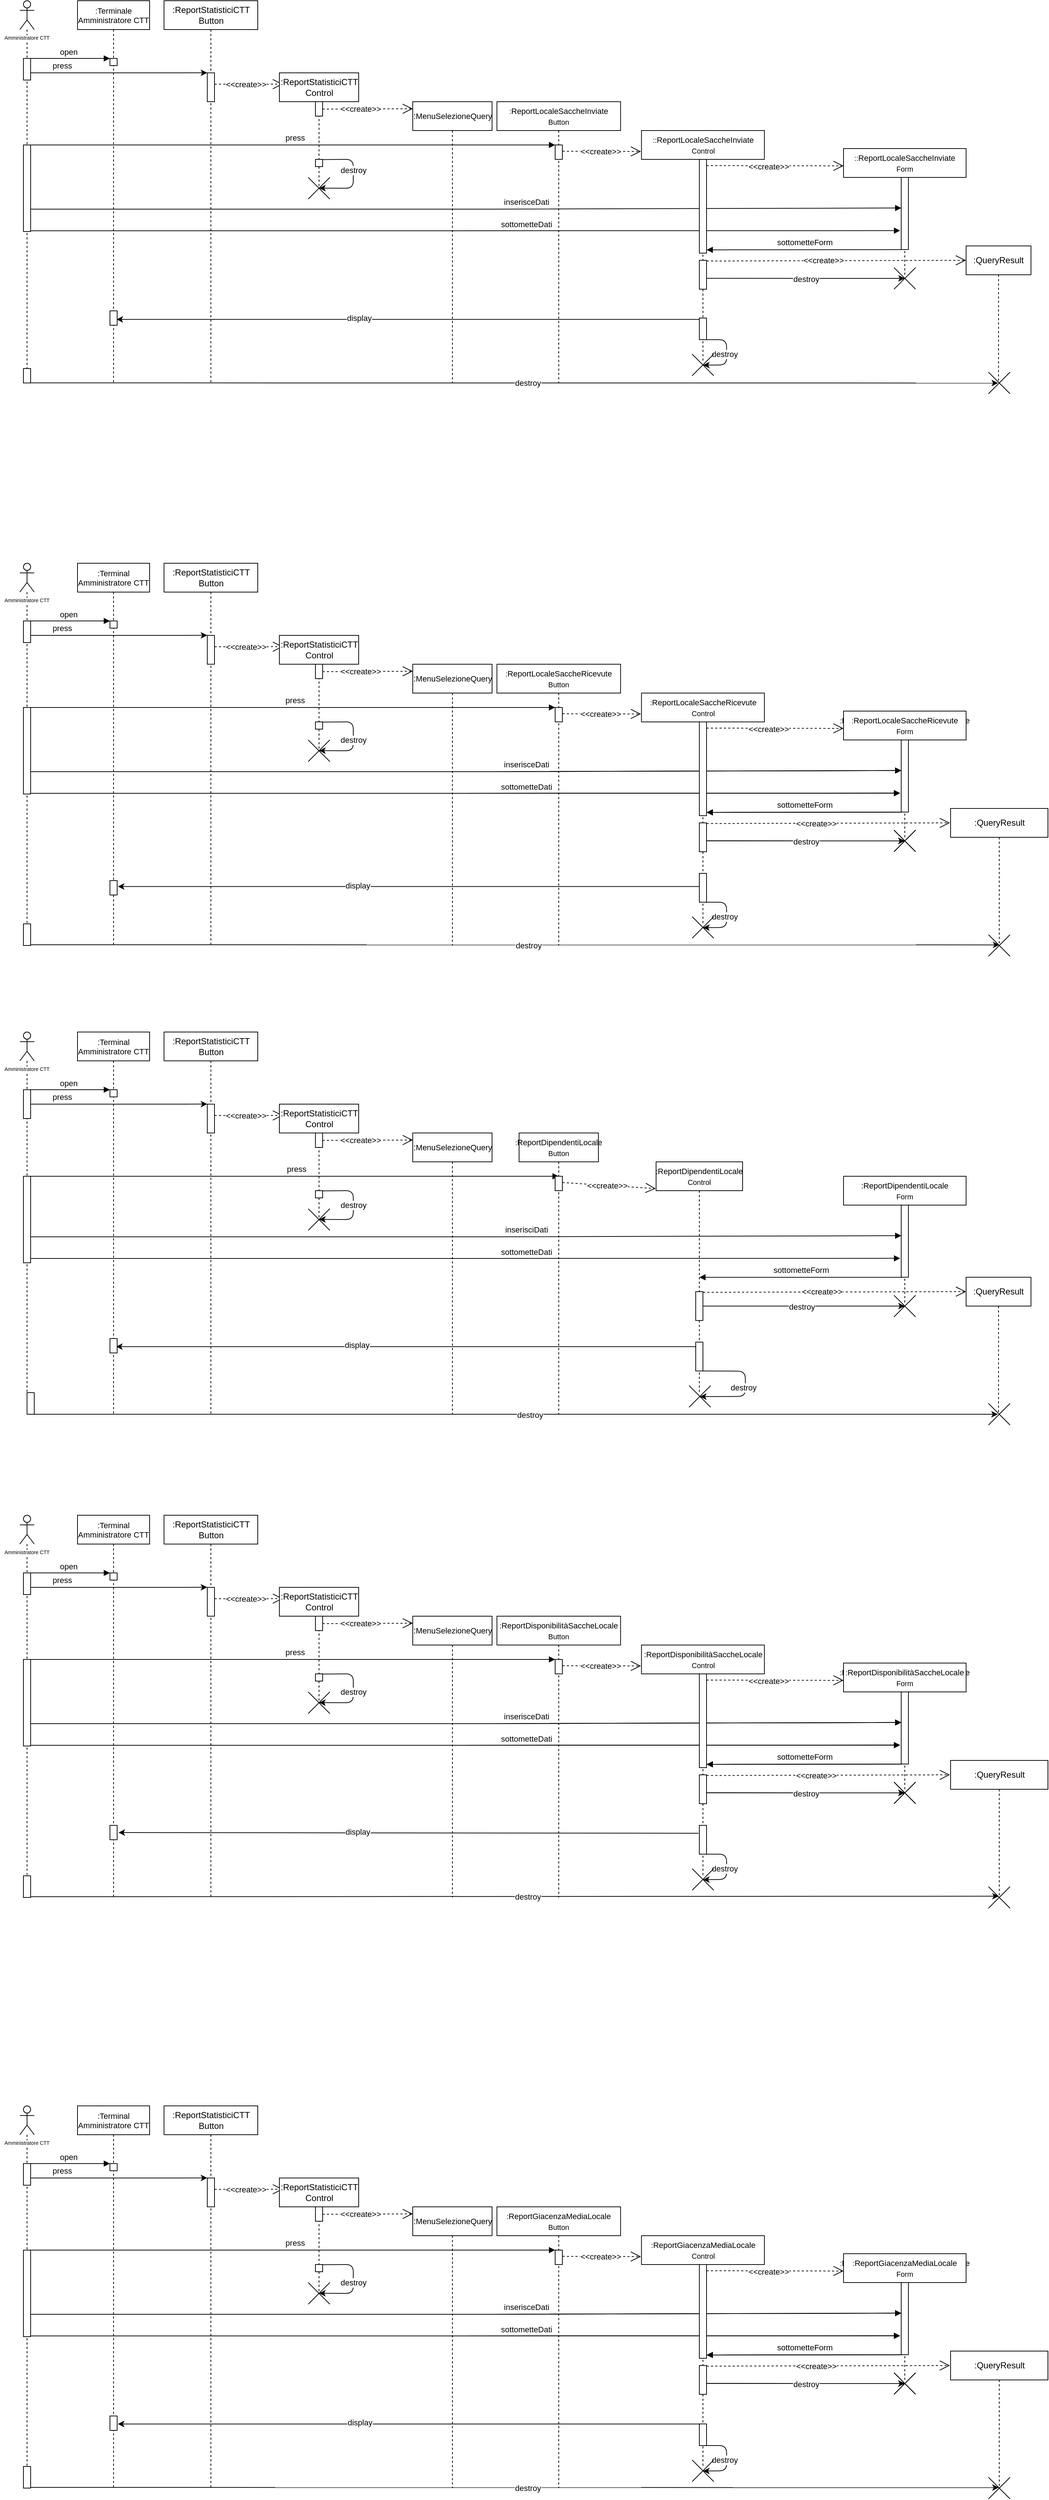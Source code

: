 <mxfile version="14.7.6" type="device"><diagram id="kgpKYQtTHZ0yAKxKKP6v" name="Page-1"><mxGraphModel dx="1634" dy="771" grid="1" gridSize="10" guides="1" tooltips="1" connect="1" arrows="1" fold="1" page="1" pageScale="1" pageWidth="1654" pageHeight="1169" math="0" shadow="0"><root><mxCell id="0"/><mxCell id="1" parent="0"/><mxCell id="S_JkidJGaoiG4XPLmGu4-134" value="inserisciDati" style="html=1;verticalAlign=bottom;endArrow=block;entryX=0.014;entryY=0.424;entryDx=0;entryDy=0;entryPerimeter=0;" parent="1" target="S_JkidJGaoiG4XPLmGu4-160" edge="1"><mxGeometry x="0.139" y="1" width="80" relative="1" as="geometry"><mxPoint x="82.5" y="1109.0" as="sourcePoint"/><mxPoint x="1199.64" y="1107.8" as="targetPoint"/><Array as="points"><mxPoint x="418" y="1109.02"/><mxPoint x="712.5" y="1109"/></Array><mxPoint as="offset"/></mxGeometry></mxCell><mxCell id="S_JkidJGaoiG4XPLmGu4-135" value="" style="endArrow=classic;html=1;labelBackgroundColor=none;fontSize=11;entryX=1.097;entryY=0.414;entryDx=0;entryDy=0;entryPerimeter=0;exitX=-0.017;exitY=0.457;exitDx=0;exitDy=0;exitPerimeter=0;" parent="1" source="ARf3WhKS7_-YTAzkzl5W-2" target="ukI3y_HsQWrUZ8Q4ZKqd-7" edge="1"><mxGeometry width="50" height="50" relative="1" as="geometry"><mxPoint x="1007" y="1268" as="sourcePoint"/><mxPoint x="204" y="1295" as="targetPoint"/></mxGeometry></mxCell><mxCell id="S_JkidJGaoiG4XPLmGu4-136" value="display" style="edgeLabel;html=1;align=center;verticalAlign=middle;resizable=0;points=[];fontSize=11;" parent="S_JkidJGaoiG4XPLmGu4-135" vertex="1" connectable="0"><mxGeometry x="-0.14" y="-2" relative="1" as="geometry"><mxPoint x="-127.56" as="offset"/></mxGeometry></mxCell><mxCell id="S_JkidJGaoiG4XPLmGu4-137" value="" style="endArrow=classic;html=1;labelBackgroundColor=none;fontSize=11;entryX=0.498;entryY=0.501;entryDx=0;entryDy=0;entryPerimeter=0;exitX=0.987;exitY=0.623;exitDx=0;exitDy=0;exitPerimeter=0;" parent="1" source="S_JkidJGaoiG4XPLmGu4-155" target="S_JkidJGaoiG4XPLmGu4-161" edge="1"><mxGeometry width="50" height="50" relative="1" as="geometry"><mxPoint x="1030" y="1205" as="sourcePoint"/><mxPoint x="1288.5" y="1270.0" as="targetPoint"/></mxGeometry></mxCell><mxCell id="S_JkidJGaoiG4XPLmGu4-138" value="destroy" style="edgeLabel;html=1;align=center;verticalAlign=middle;resizable=0;points=[];fontSize=11;" parent="S_JkidJGaoiG4XPLmGu4-137" vertex="1" connectable="0"><mxGeometry x="-0.14" y="-2" relative="1" as="geometry"><mxPoint x="18.93" y="-1.62" as="offset"/></mxGeometry></mxCell><mxCell id="S_JkidJGaoiG4XPLmGu4-139" value="&amp;lt;&amp;lt;create&amp;gt;&amp;gt;" style="endArrow=open;endSize=12;dashed=1;html=1;exitX=1.013;exitY=0.023;exitDx=0;exitDy=0;exitPerimeter=0;" parent="1" source="S_JkidJGaoiG4XPLmGu4-155" edge="1"><mxGeometry x="-0.105" width="160" relative="1" as="geometry"><mxPoint x="1030" y="1180" as="sourcePoint"/><mxPoint x="1357.5" y="1180" as="targetPoint"/><Array as="points"/><mxPoint x="1" as="offset"/></mxGeometry></mxCell><mxCell id="S_JkidJGaoiG4XPLmGu4-140" value="" style="endArrow=classic;html=1;entryX=-0.004;entryY=-0.002;entryDx=0;entryDy=0;entryPerimeter=0;" parent="1" source="S_JkidJGaoiG4XPLmGu4-146" target="S_JkidJGaoiG4XPLmGu4-150" edge="1"><mxGeometry width="50" height="50" relative="1" as="geometry"><mxPoint x="77.5" y="940" as="sourcePoint"/><mxPoint x="334.5" y="920" as="targetPoint"/><Array as="points"><mxPoint x="147.5" y="920"/><mxPoint x="267.5" y="920"/></Array></mxGeometry></mxCell><mxCell id="S_JkidJGaoiG4XPLmGu4-141" value="press" style="edgeLabel;html=1;align=center;verticalAlign=middle;resizable=0;points=[];" parent="S_JkidJGaoiG4XPLmGu4-140" vertex="1" connectable="0"><mxGeometry x="-0.398" y="-2" relative="1" as="geometry"><mxPoint x="-27" y="-12" as="offset"/></mxGeometry></mxCell><mxCell id="S_JkidJGaoiG4XPLmGu4-142" value="sottometteDati" style="html=1;verticalAlign=bottom;endArrow=block;entryX=-0.149;entryY=0.738;entryDx=0;entryDy=0;entryPerimeter=0;" parent="1" target="S_JkidJGaoiG4XPLmGu4-160" edge="1"><mxGeometry x="0.14" width="80" relative="1" as="geometry"><mxPoint x="82.5" y="1139.0" as="sourcePoint"/><mxPoint x="1200.5" y="1139.0" as="targetPoint"/><Array as="points"><mxPoint x="414" y="1139"/></Array><mxPoint as="offset"/></mxGeometry></mxCell><mxCell id="S_JkidJGaoiG4XPLmGu4-143" value="press" style="html=1;verticalAlign=bottom;endArrow=block;entryX=0.075;entryY=0.133;entryDx=0;entryDy=0;entryPerimeter=0;" parent="1" source="S_JkidJGaoiG4XPLmGu4-146" edge="1"><mxGeometry x="0.013" y="1" width="80" relative="1" as="geometry"><mxPoint x="75.5" y="1030" as="sourcePoint"/><mxPoint x="810" y="1019.975" as="targetPoint"/><mxPoint as="offset"/></mxGeometry></mxCell><mxCell id="S_JkidJGaoiG4XPLmGu4-144" value=":Terminal &#10;Amministratore CTT" style="shape=umlLifeline;perimeter=lifelinePerimeter;container=1;collapsible=0;recursiveResize=0;rounded=0;shadow=0;strokeWidth=1;fontSize=11;" parent="1" vertex="1"><mxGeometry x="147.5" y="820" width="100" height="530" as="geometry"/></mxCell><mxCell id="S_JkidJGaoiG4XPLmGu4-145" value="" style="points=[];perimeter=orthogonalPerimeter;rounded=0;shadow=0;strokeWidth=1;" parent="S_JkidJGaoiG4XPLmGu4-144" vertex="1"><mxGeometry x="45" y="80" width="10" height="10" as="geometry"/></mxCell><mxCell id="ukI3y_HsQWrUZ8Q4ZKqd-7" value="" style="points=[];perimeter=orthogonalPerimeter;rounded=0;shadow=0;strokeWidth=1;" parent="S_JkidJGaoiG4XPLmGu4-144" vertex="1"><mxGeometry x="45" y="440" width="10" height="20" as="geometry"/></mxCell><mxCell id="S_JkidJGaoiG4XPLmGu4-146" value="" style="shape=umlLifeline;participant=umlActor;perimeter=lifelinePerimeter;whiteSpace=wrap;html=1;container=1;collapsible=0;recursiveResize=0;verticalAlign=top;spacingTop=36;outlineConnect=0;size=40;" parent="1" vertex="1"><mxGeometry x="67.5" y="820" width="20" height="530" as="geometry"/></mxCell><mxCell id="S_JkidJGaoiG4XPLmGu4-147" value="" style="html=1;points=[];perimeter=orthogonalPerimeter;rounded=0;fillColor=#ffffff;gradientColor=none;fontSize=14;" parent="S_JkidJGaoiG4XPLmGu4-146" vertex="1"><mxGeometry x="5" y="80" width="10" height="30" as="geometry"/></mxCell><mxCell id="ukI3y_HsQWrUZ8Q4ZKqd-8" value="" style="points=[];perimeter=orthogonalPerimeter;rounded=0;shadow=0;strokeWidth=1;" parent="S_JkidJGaoiG4XPLmGu4-146" vertex="1"><mxGeometry x="5" y="500" width="10" height="30" as="geometry"/></mxCell><mxCell id="ukI3y_HsQWrUZ8Q4ZKqd-32" value="" style="html=1;points=[];perimeter=orthogonalPerimeter;rounded=0;fillColor=#ffffff;gradientColor=none;fontSize=14;" parent="S_JkidJGaoiG4XPLmGu4-146" vertex="1"><mxGeometry x="5" y="200" width="10" height="120" as="geometry"/></mxCell><mxCell id="S_JkidJGaoiG4XPLmGu4-148" value="open" style="html=1;verticalAlign=bottom;endArrow=block;" parent="1" edge="1"><mxGeometry width="80" relative="1" as="geometry"><mxPoint x="77.5" y="900" as="sourcePoint"/><mxPoint x="192.5" y="900" as="targetPoint"/></mxGeometry></mxCell><mxCell id="S_JkidJGaoiG4XPLmGu4-149" value="&lt;div&gt;:ReportStatisticiCTT&lt;/div&gt;&lt;div&gt;Button&lt;/div&gt;" style="shape=umlLifeline;perimeter=lifelinePerimeter;whiteSpace=wrap;html=1;container=1;collapsible=0;recursiveResize=0;outlineConnect=0;fillColor=#ffffff;" parent="1" vertex="1"><mxGeometry x="267.5" y="820" width="130" height="530" as="geometry"/></mxCell><mxCell id="S_JkidJGaoiG4XPLmGu4-150" value="" style="points=[];perimeter=orthogonalPerimeter;rounded=0;shadow=0;strokeWidth=1;" parent="S_JkidJGaoiG4XPLmGu4-149" vertex="1"><mxGeometry x="60" y="100" width="10" height="40" as="geometry"/></mxCell><mxCell id="S_JkidJGaoiG4XPLmGu4-151" value="&amp;lt;&amp;lt;create&amp;gt;&amp;gt;" style="endArrow=open;endSize=12;dashed=1;html=1;exitX=1.019;exitY=0.393;exitDx=0;exitDy=0;exitPerimeter=0;entryX=0.045;entryY=0.098;entryDx=0;entryDy=0;entryPerimeter=0;" parent="1" source="S_JkidJGaoiG4XPLmGu4-150" target="S_JkidJGaoiG4XPLmGu4-152" edge="1"><mxGeometry x="-0.105" width="160" relative="1" as="geometry"><mxPoint x="347.5" y="932" as="sourcePoint"/><mxPoint x="422.5" y="930" as="targetPoint"/><Array as="points"/><mxPoint x="1" as="offset"/></mxGeometry></mxCell><mxCell id="S_JkidJGaoiG4XPLmGu4-152" value=":ReportStatisticiCTT&lt;br&gt;Control" style="shape=umlLifeline;perimeter=lifelinePerimeter;whiteSpace=wrap;html=1;container=1;collapsible=0;recursiveResize=0;outlineConnect=0;fillColor=#ffffff;" parent="1" vertex="1"><mxGeometry x="427.5" y="920" width="110" height="160" as="geometry"/></mxCell><mxCell id="S_JkidJGaoiG4XPLmGu4-153" value="" style="shape=umlDestroy;fillColor=#ffffff;fontSize=8;" parent="S_JkidJGaoiG4XPLmGu4-152" vertex="1"><mxGeometry x="40" y="145" width="30" height="30" as="geometry"/></mxCell><mxCell id="-E6PBRuOhPfbThTxJtW3-1" value="" style="points=[];perimeter=orthogonalPerimeter;rounded=0;shadow=0;strokeWidth=1;" parent="S_JkidJGaoiG4XPLmGu4-152" vertex="1"><mxGeometry x="50" y="40" width="10" height="20" as="geometry"/></mxCell><mxCell id="-E6PBRuOhPfbThTxJtW3-2" value="" style="points=[];perimeter=orthogonalPerimeter;rounded=0;shadow=0;strokeWidth=1;" parent="S_JkidJGaoiG4XPLmGu4-152" vertex="1"><mxGeometry x="50" y="120" width="10" height="10" as="geometry"/></mxCell><mxCell id="S_JkidJGaoiG4XPLmGu4-174" value="" style="endArrow=classic;html=1;exitX=1.001;exitY=0.02;exitDx=0;exitDy=0;exitPerimeter=0;entryX=0.504;entryY=0.495;entryDx=0;entryDy=0;entryPerimeter=0;" parent="S_JkidJGaoiG4XPLmGu4-152" source="-E6PBRuOhPfbThTxJtW3-2" target="S_JkidJGaoiG4XPLmGu4-153" edge="1"><mxGeometry width="50" height="50" relative="1" as="geometry"><mxPoint x="55" y="120" as="sourcePoint"/><mxPoint x="57.513" y="160" as="targetPoint"/><Array as="points"><mxPoint x="102.5" y="120"/><mxPoint x="102.5" y="160"/></Array></mxGeometry></mxCell><mxCell id="S_JkidJGaoiG4XPLmGu4-175" value="destroy" style="edgeLabel;html=1;align=center;verticalAlign=middle;resizable=0;points=[];" parent="S_JkidJGaoiG4XPLmGu4-174" vertex="1" connectable="0"><mxGeometry x="0.154" y="-3" relative="1" as="geometry"><mxPoint x="3" y="-7.68" as="offset"/></mxGeometry></mxCell><mxCell id="S_JkidJGaoiG4XPLmGu4-154" value="&lt;div&gt;&lt;/div&gt;&lt;span style=&quot;font-size: 10px&quot;&gt;:&lt;/span&gt;&lt;span style=&quot;line-height: 107% ; font-family: &amp;#34;calibri&amp;#34; , sans-serif&quot;&gt;&lt;font style=&quot;font-size: 11px&quot;&gt;ReportLocaleSaccheRicevute&lt;/font&gt;&lt;/span&gt;&lt;div&gt;&lt;font style=&quot;font-size: 10px&quot;&gt;Control&lt;/font&gt;&lt;/div&gt;" style="shape=umlLifeline;perimeter=lifelinePerimeter;whiteSpace=wrap;html=1;container=1;collapsible=0;recursiveResize=0;outlineConnect=0;" parent="1" vertex="1"><mxGeometry x="929.75" y="1000" width="170.5" height="320" as="geometry"/></mxCell><mxCell id="S_JkidJGaoiG4XPLmGu4-155" value="" style="points=[];perimeter=orthogonalPerimeter;rounded=0;shadow=0;strokeWidth=1;" parent="S_JkidJGaoiG4XPLmGu4-154" vertex="1"><mxGeometry x="80.25" y="180" width="10" height="40" as="geometry"/></mxCell><mxCell id="S_JkidJGaoiG4XPLmGu4-157" value="" style="endArrow=classic;html=1;entryX=0.505;entryY=0.511;entryDx=0;entryDy=0;entryPerimeter=0;" parent="S_JkidJGaoiG4XPLmGu4-154" target="S_JkidJGaoiG4XPLmGu4-156" edge="1"><mxGeometry width="50" height="50" relative="1" as="geometry"><mxPoint x="90.496" y="290" as="sourcePoint"/><mxPoint x="105.19" y="327" as="targetPoint"/><Array as="points"><mxPoint x="117.94" y="290"/><mxPoint x="118.25" y="325"/></Array></mxGeometry></mxCell><mxCell id="S_JkidJGaoiG4XPLmGu4-158" value="destroy" style="edgeLabel;html=1;align=center;verticalAlign=middle;resizable=0;points=[];" parent="S_JkidJGaoiG4XPLmGu4-157" vertex="1" connectable="0"><mxGeometry x="0.154" y="-3" relative="1" as="geometry"><mxPoint y="-7.53" as="offset"/></mxGeometry></mxCell><mxCell id="S_JkidJGaoiG4XPLmGu4-159" value="&lt;div&gt;&lt;/div&gt;&lt;span style=&quot;font-size: 10px&quot;&gt;:&lt;/span&gt;&lt;span style=&quot;line-height: 107% ; font-family: &amp;#34;calibri&amp;#34; , sans-serif&quot;&gt;&lt;font style=&quot;font-size: 11px&quot;&gt;ReportLocaleSaccheInviateRicevute&lt;/font&gt;&lt;/span&gt;&lt;div&gt;&lt;font style=&quot;font-size: 10px&quot;&gt;Form&lt;/font&gt;&lt;/div&gt;" style="shape=umlLifeline;perimeter=lifelinePerimeter;whiteSpace=wrap;html=1;container=1;collapsible=0;recursiveResize=0;outlineConnect=0;" parent="1" vertex="1"><mxGeometry x="1210" y="1025" width="170" height="175" as="geometry"/></mxCell><mxCell id="S_JkidJGaoiG4XPLmGu4-160" value="" style="points=[];perimeter=orthogonalPerimeter;rounded=0;shadow=0;strokeWidth=1;" parent="S_JkidJGaoiG4XPLmGu4-159" vertex="1"><mxGeometry x="80" y="40" width="10" height="100" as="geometry"/></mxCell><mxCell id="S_JkidJGaoiG4XPLmGu4-161" value="" style="shape=umlDestroy;fillColor=#ffffff;fontSize=8;" parent="S_JkidJGaoiG4XPLmGu4-159" vertex="1"><mxGeometry x="70" y="165" width="30" height="30" as="geometry"/></mxCell><mxCell id="ukI3y_HsQWrUZ8Q4ZKqd-16" value="inserisceDati" style="html=1;verticalAlign=bottom;endArrow=block;entryX=0.014;entryY=0.424;entryDx=0;entryDy=0;entryPerimeter=0;" parent="S_JkidJGaoiG4XPLmGu4-159" target="ukI3y_HsQWrUZ8Q4ZKqd-22" edge="1"><mxGeometry x="0.139" y="1" width="80" relative="1" as="geometry"><mxPoint x="-1127.5" y="84.0" as="sourcePoint"/><mxPoint x="-10.36" y="82.8" as="targetPoint"/><Array as="points"><mxPoint x="-792" y="84.02"/><mxPoint x="-497.5" y="84"/></Array><mxPoint as="offset"/></mxGeometry></mxCell><mxCell id="ukI3y_HsQWrUZ8Q4ZKqd-17" value="sottometteDati" style="html=1;verticalAlign=bottom;endArrow=block;entryX=-0.149;entryY=0.738;entryDx=0;entryDy=0;entryPerimeter=0;" parent="S_JkidJGaoiG4XPLmGu4-159" target="ukI3y_HsQWrUZ8Q4ZKqd-22" edge="1"><mxGeometry x="0.14" width="80" relative="1" as="geometry"><mxPoint x="-1127.5" y="114.0" as="sourcePoint"/><mxPoint x="-9.5" y="114.0" as="targetPoint"/><Array as="points"><mxPoint x="-796" y="114"/></Array><mxPoint as="offset"/></mxGeometry></mxCell><mxCell id="ukI3y_HsQWrUZ8Q4ZKqd-18" value="&lt;font style=&quot;font-size: 11px&quot;&gt;sottometteForm&lt;/font&gt;" style="html=1;verticalAlign=bottom;endArrow=block;fontSize=8;exitX=0.002;exitY=1.001;exitDx=0;exitDy=0;exitPerimeter=0;entryX=1.013;entryY=0.965;entryDx=0;entryDy=0;entryPerimeter=0;" parent="S_JkidJGaoiG4XPLmGu4-159" source="ukI3y_HsQWrUZ8Q4ZKqd-22" edge="1"><mxGeometry x="-0.002" y="-1" width="80" relative="1" as="geometry"><mxPoint x="71" y="140" as="sourcePoint"/><mxPoint x="-189.87" y="140.45" as="targetPoint"/><Array as="points"/><mxPoint as="offset"/></mxGeometry></mxCell><mxCell id="ukI3y_HsQWrUZ8Q4ZKqd-19" value="" style="endArrow=classic;html=1;labelBackgroundColor=none;fontSize=11;entryX=0.498;entryY=0.501;entryDx=0;entryDy=0;entryPerimeter=0;exitX=0.987;exitY=0.623;exitDx=0;exitDy=0;exitPerimeter=0;" parent="S_JkidJGaoiG4XPLmGu4-159" target="ukI3y_HsQWrUZ8Q4ZKqd-23" edge="1"><mxGeometry width="50" height="50" relative="1" as="geometry"><mxPoint x="-190.13" y="179.92" as="sourcePoint"/><mxPoint x="78.5" y="245.0" as="targetPoint"/></mxGeometry></mxCell><mxCell id="ukI3y_HsQWrUZ8Q4ZKqd-20" value="destroy" style="edgeLabel;html=1;align=center;verticalAlign=middle;resizable=0;points=[];fontSize=11;" parent="ukI3y_HsQWrUZ8Q4ZKqd-19" vertex="1" connectable="0"><mxGeometry x="-0.14" y="-2" relative="1" as="geometry"><mxPoint x="18.93" y="-1.62" as="offset"/></mxGeometry></mxCell><mxCell id="ukI3y_HsQWrUZ8Q4ZKqd-21" value="&lt;div&gt;&lt;/div&gt;&lt;span style=&quot;font-size: 10px&quot;&gt;:&lt;/span&gt;&lt;span style=&quot;line-height: 107% ; font-family: &amp;#34;calibri&amp;#34; , sans-serif&quot;&gt;&lt;font style=&quot;font-size: 11px&quot;&gt;ReportLocaleSaccheRicevute&lt;/font&gt;&lt;/span&gt;&lt;div&gt;&lt;font style=&quot;font-size: 10px&quot;&gt;Form&lt;/font&gt;&lt;/div&gt;" style="shape=umlLifeline;perimeter=lifelinePerimeter;whiteSpace=wrap;html=1;container=1;collapsible=0;recursiveResize=0;outlineConnect=0;" parent="S_JkidJGaoiG4XPLmGu4-159" vertex="1"><mxGeometry width="170" height="175" as="geometry"/></mxCell><mxCell id="ukI3y_HsQWrUZ8Q4ZKqd-22" value="" style="points=[];perimeter=orthogonalPerimeter;rounded=0;shadow=0;strokeWidth=1;" parent="ukI3y_HsQWrUZ8Q4ZKqd-21" vertex="1"><mxGeometry x="80" y="40" width="10" height="100" as="geometry"/></mxCell><mxCell id="ukI3y_HsQWrUZ8Q4ZKqd-23" value="" style="shape=umlDestroy;fillColor=#ffffff;fontSize=8;" parent="ukI3y_HsQWrUZ8Q4ZKqd-21" vertex="1"><mxGeometry x="70" y="165" width="30" height="30" as="geometry"/></mxCell><mxCell id="S_JkidJGaoiG4XPLmGu4-162" value=":&lt;font style=&quot;font-size: 11px&quot;&gt;MenuSelezioneQuery&lt;/font&gt;" style="shape=umlLifeline;perimeter=lifelinePerimeter;whiteSpace=wrap;html=1;container=1;collapsible=0;recursiveResize=0;outlineConnect=0;fillColor=#ffffff;" parent="1" vertex="1"><mxGeometry x="612.5" y="960" width="110" height="390" as="geometry"/></mxCell><mxCell id="S_JkidJGaoiG4XPLmGu4-163" value="&amp;lt;&amp;lt;create&amp;gt;&amp;gt;" style="endArrow=open;endSize=12;dashed=1;html=1;labelBackgroundColor=#ffffff;exitX=0.988;exitY=0.515;exitDx=0;exitDy=0;exitPerimeter=0;entryX=0.001;entryY=0.025;entryDx=0;entryDy=0;entryPerimeter=0;" parent="1" source="-E6PBRuOhPfbThTxJtW3-1" target="S_JkidJGaoiG4XPLmGu4-162" edge="1"><mxGeometry x="-0.159" width="160" relative="1" as="geometry"><mxPoint x="543.5" y="940" as="sourcePoint"/><mxPoint x="610" y="970" as="targetPoint"/><Array as="points"/><mxPoint as="offset"/></mxGeometry></mxCell><mxCell id="S_JkidJGaoiG4XPLmGu4-164" value="&amp;lt;&amp;lt;create&amp;gt;&amp;gt;" style="endArrow=open;endSize=12;dashed=1;html=1;exitX=1.1;exitY=0.249;exitDx=0;exitDy=0;exitPerimeter=0;" parent="1" edge="1"><mxGeometry x="-0.039" width="160" relative="1" as="geometry"><mxPoint x="820.25" y="1028.675" as="sourcePoint"/><mxPoint x="929" y="1029" as="targetPoint"/><mxPoint as="offset"/></mxGeometry></mxCell><mxCell id="S_JkidJGaoiG4XPLmGu4-165" value="&lt;span style=&quot;font-size: 10px&quot;&gt;:&lt;/span&gt;&lt;span style=&quot;line-height: 12.84px ; font-family: &amp;#34;calibri&amp;#34; , sans-serif&quot;&gt;&lt;font style=&quot;font-size: 11px&quot;&gt;ReportLocaleSaccheRicevute&lt;/font&gt;&lt;/span&gt;&lt;div&gt;&lt;font style=&quot;font-size: 10px&quot;&gt;Button&lt;/font&gt;&lt;/div&gt;" style="shape=umlLifeline;perimeter=lifelinePerimeter;whiteSpace=wrap;html=1;container=1;collapsible=0;recursiveResize=0;outlineConnect=0;fillColor=#ffffff;" parent="1" vertex="1"><mxGeometry x="729.25" y="960" width="171.5" height="390" as="geometry"/></mxCell><mxCell id="-E6PBRuOhPfbThTxJtW3-3" value="" style="points=[];perimeter=orthogonalPerimeter;rounded=0;shadow=0;strokeWidth=1;" parent="S_JkidJGaoiG4XPLmGu4-165" vertex="1"><mxGeometry x="80.75" y="60" width="10" height="20" as="geometry"/></mxCell><mxCell id="S_JkidJGaoiG4XPLmGu4-167" value="&amp;lt;&amp;lt;create&amp;gt;&amp;gt;" style="endArrow=open;endSize=12;dashed=1;html=1;exitX=1.002;exitY=0.066;exitDx=0;exitDy=0;exitPerimeter=0;" parent="1" source="-E6PBRuOhPfbThTxJtW3-5" edge="1"><mxGeometry x="-0.101" y="-1" width="160" relative="1" as="geometry"><mxPoint x="1143.5" y="1039" as="sourcePoint"/><mxPoint x="1210" y="1049" as="targetPoint"/><Array as="points"/><mxPoint as="offset"/></mxGeometry></mxCell><mxCell id="S_JkidJGaoiG4XPLmGu4-168" value="&lt;font style=&quot;font-size: 11px&quot;&gt;sottometteForm&lt;/font&gt;" style="html=1;verticalAlign=bottom;endArrow=block;fontSize=8;exitX=0.002;exitY=1.001;exitDx=0;exitDy=0;exitPerimeter=0;entryX=1.013;entryY=0.965;entryDx=0;entryDy=0;entryPerimeter=0;" parent="1" source="S_JkidJGaoiG4XPLmGu4-160" target="-E6PBRuOhPfbThTxJtW3-5" edge="1"><mxGeometry x="-0.002" y="-1" width="80" relative="1" as="geometry"><mxPoint x="1281" y="1165" as="sourcePoint"/><mxPoint x="1030" y="1166" as="targetPoint"/><Array as="points"/><mxPoint as="offset"/></mxGeometry></mxCell><mxCell id="S_JkidJGaoiG4XPLmGu4-169" value=":QueryResult" style="shape=umlLifeline;perimeter=lifelinePerimeter;whiteSpace=wrap;html=1;container=1;collapsible=0;recursiveResize=0;outlineConnect=0;" parent="1" vertex="1"><mxGeometry x="1358.5" y="1160" width="135" height="190" as="geometry"/></mxCell><mxCell id="S_JkidJGaoiG4XPLmGu4-170" style="edgeStyle=orthogonalEdgeStyle;rounded=0;orthogonalLoop=1;jettySize=auto;html=1;" parent="S_JkidJGaoiG4XPLmGu4-169" target="S_JkidJGaoiG4XPLmGu4-169" edge="1"><mxGeometry relative="1" as="geometry"><Array as="points"><mxPoint x="68" y="41"/><mxPoint x="68" y="41"/></Array><mxPoint x="67" y="115.25" as="sourcePoint"/></mxGeometry></mxCell><mxCell id="S_JkidJGaoiG4XPLmGu4-172" value="" style="endArrow=classic;html=1;labelBackgroundColor=none;fontSize=11;entryX=0.506;entryY=0.473;entryDx=0;entryDy=0;entryPerimeter=0;" parent="1" target="S_JkidJGaoiG4XPLmGu4-176" edge="1"><mxGeometry width="50" height="50" relative="1" as="geometry"><mxPoint x="83" y="1349" as="sourcePoint"/><mxPoint x="1420.79" y="1349.402" as="targetPoint"/></mxGeometry></mxCell><mxCell id="S_JkidJGaoiG4XPLmGu4-173" value="destroy" style="edgeLabel;html=1;align=center;verticalAlign=middle;resizable=0;points=[];fontSize=11;" parent="S_JkidJGaoiG4XPLmGu4-172" vertex="1" connectable="0"><mxGeometry x="-0.14" y="-2" relative="1" as="geometry"><mxPoint x="112.03" y="-1.74" as="offset"/></mxGeometry></mxCell><mxCell id="S_JkidJGaoiG4XPLmGu4-176" value="" style="shape=umlDestroy;fillColor=#ffffff;fontSize=8;" parent="1" vertex="1"><mxGeometry x="1411" y="1335" width="30" height="30" as="geometry"/></mxCell><mxCell id="S_JkidJGaoiG4XPLmGu4-177" value="&lt;font style=&quot;background-color: rgb(255 , 255 , 255) ; font-size: 7px&quot;&gt;Amministratore CTT&lt;/font&gt;" style="text;html=1;strokeColor=none;fillColor=none;align=center;verticalAlign=middle;whiteSpace=wrap;rounded=0;" parent="1" vertex="1"><mxGeometry x="40" y="860" width="75" height="20" as="geometry"/></mxCell><mxCell id="-E6PBRuOhPfbThTxJtW3-5" value="" style="points=[];perimeter=orthogonalPerimeter;rounded=0;shadow=0;strokeWidth=1;" parent="1" vertex="1"><mxGeometry x="1010" y="1040" width="10" height="130" as="geometry"/></mxCell><mxCell id="S_JkidJGaoiG4XPLmGu4-156" value="" style="shape=umlDestroy;fillColor=#ffffff;fontSize=8;" parent="1" vertex="1"><mxGeometry x="1000" y="1310" width="30" height="30" as="geometry"/></mxCell><mxCell id="-E6PBRuOhPfbThTxJtW3-6" value="inserisceDati" style="html=1;verticalAlign=bottom;endArrow=block;entryX=0.014;entryY=0.424;entryDx=0;entryDy=0;entryPerimeter=0;" parent="1" target="-E6PBRuOhPfbThTxJtW3-35" edge="1"><mxGeometry x="0.139" y="1" width="80" relative="1" as="geometry"><mxPoint x="82.5" y="329.0" as="sourcePoint"/><mxPoint x="1199.64" y="327.8" as="targetPoint"/><Array as="points"><mxPoint x="418" y="329.02"/><mxPoint x="712.5" y="329"/></Array><mxPoint as="offset"/></mxGeometry></mxCell><mxCell id="-E6PBRuOhPfbThTxJtW3-7" value="" style="endArrow=classic;html=1;labelBackgroundColor=none;fontSize=11;entryX=0.915;entryY=0.596;entryDx=0;entryDy=0;entryPerimeter=0;" parent="1" source="-E6PBRuOhPfbThTxJtW3-30" target="ukI3y_HsQWrUZ8Q4ZKqd-4" edge="1"><mxGeometry width="50" height="50" relative="1" as="geometry"><mxPoint x="1419.6" y="514.08" as="sourcePoint"/><mxPoint x="204" y="515" as="targetPoint"/></mxGeometry></mxCell><mxCell id="-E6PBRuOhPfbThTxJtW3-8" value="display" style="edgeLabel;html=1;align=center;verticalAlign=middle;resizable=0;points=[];fontSize=11;" parent="-E6PBRuOhPfbThTxJtW3-7" vertex="1" connectable="0"><mxGeometry x="-0.14" y="-2" relative="1" as="geometry"><mxPoint x="-127.25" as="offset"/></mxGeometry></mxCell><mxCell id="-E6PBRuOhPfbThTxJtW3-9" value="" style="endArrow=classic;html=1;labelBackgroundColor=none;fontSize=11;entryX=0.498;entryY=0.501;entryDx=0;entryDy=0;entryPerimeter=0;exitX=0.987;exitY=0.623;exitDx=0;exitDy=0;exitPerimeter=0;" parent="1" source="-E6PBRuOhPfbThTxJtW3-31" target="-E6PBRuOhPfbThTxJtW3-36" edge="1"><mxGeometry width="50" height="50" relative="1" as="geometry"><mxPoint x="1030" y="425" as="sourcePoint"/><mxPoint x="1288.5" y="490.0" as="targetPoint"/></mxGeometry></mxCell><mxCell id="-E6PBRuOhPfbThTxJtW3-10" value="destroy" style="edgeLabel;html=1;align=center;verticalAlign=middle;resizable=0;points=[];fontSize=11;" parent="-E6PBRuOhPfbThTxJtW3-9" vertex="1" connectable="0"><mxGeometry x="-0.14" y="-2" relative="1" as="geometry"><mxPoint x="18.93" y="-1.62" as="offset"/></mxGeometry></mxCell><mxCell id="-E6PBRuOhPfbThTxJtW3-11" value="&amp;lt;&amp;lt;create&amp;gt;&amp;gt;" style="endArrow=open;endSize=12;dashed=1;html=1;exitX=1.013;exitY=0.023;exitDx=0;exitDy=0;exitPerimeter=0;entryX=-0.002;entryY=0.105;entryDx=0;entryDy=0;entryPerimeter=0;" parent="1" source="-E6PBRuOhPfbThTxJtW3-31" target="-E6PBRuOhPfbThTxJtW3-44" edge="1"><mxGeometry x="-0.105" width="160" relative="1" as="geometry"><mxPoint x="1030" y="400" as="sourcePoint"/><mxPoint x="1357.5" y="400" as="targetPoint"/><Array as="points"/><mxPoint x="1" as="offset"/></mxGeometry></mxCell><mxCell id="-E6PBRuOhPfbThTxJtW3-12" value="" style="endArrow=classic;html=1;entryX=-0.004;entryY=-0.002;entryDx=0;entryDy=0;entryPerimeter=0;" parent="1" source="-E6PBRuOhPfbThTxJtW3-18" target="-E6PBRuOhPfbThTxJtW3-22" edge="1"><mxGeometry width="50" height="50" relative="1" as="geometry"><mxPoint x="77.5" y="160" as="sourcePoint"/><mxPoint x="334.5" y="140" as="targetPoint"/><Array as="points"><mxPoint x="147.5" y="140"/><mxPoint x="267.5" y="140"/></Array></mxGeometry></mxCell><mxCell id="-E6PBRuOhPfbThTxJtW3-13" value="press" style="edgeLabel;html=1;align=center;verticalAlign=middle;resizable=0;points=[];" parent="-E6PBRuOhPfbThTxJtW3-12" vertex="1" connectable="0"><mxGeometry x="-0.398" y="-2" relative="1" as="geometry"><mxPoint x="-27" y="-12" as="offset"/></mxGeometry></mxCell><mxCell id="-E6PBRuOhPfbThTxJtW3-14" value="sottometteDati" style="html=1;verticalAlign=bottom;endArrow=block;entryX=-0.149;entryY=0.738;entryDx=0;entryDy=0;entryPerimeter=0;" parent="1" target="-E6PBRuOhPfbThTxJtW3-35" edge="1"><mxGeometry x="0.14" width="80" relative="1" as="geometry"><mxPoint x="82.5" y="359.0" as="sourcePoint"/><mxPoint x="1200.5" y="359.0" as="targetPoint"/><Array as="points"><mxPoint x="414" y="359"/></Array><mxPoint as="offset"/></mxGeometry></mxCell><mxCell id="-E6PBRuOhPfbThTxJtW3-15" value="press" style="html=1;verticalAlign=bottom;endArrow=block;entryX=0.075;entryY=0.133;entryDx=0;entryDy=0;entryPerimeter=0;" parent="1" source="-E6PBRuOhPfbThTxJtW3-18" edge="1"><mxGeometry x="0.013" y="1" width="80" relative="1" as="geometry"><mxPoint x="75.5" y="250" as="sourcePoint"/><mxPoint x="810" y="239.975" as="targetPoint"/><mxPoint as="offset"/></mxGeometry></mxCell><mxCell id="-E6PBRuOhPfbThTxJtW3-16" value=":Terminale&#10;Amministratore CTT" style="shape=umlLifeline;perimeter=lifelinePerimeter;container=1;collapsible=0;recursiveResize=0;rounded=0;shadow=0;strokeWidth=1;fontSize=11;" parent="1" vertex="1"><mxGeometry x="147.5" y="40" width="100" height="530" as="geometry"/></mxCell><mxCell id="-E6PBRuOhPfbThTxJtW3-17" value="" style="points=[];perimeter=orthogonalPerimeter;rounded=0;shadow=0;strokeWidth=1;" parent="-E6PBRuOhPfbThTxJtW3-16" vertex="1"><mxGeometry x="45" y="80" width="10" height="10" as="geometry"/></mxCell><mxCell id="ukI3y_HsQWrUZ8Q4ZKqd-4" value="" style="points=[];perimeter=orthogonalPerimeter;rounded=0;shadow=0;strokeWidth=1;" parent="-E6PBRuOhPfbThTxJtW3-16" vertex="1"><mxGeometry x="45" y="430" width="10" height="20" as="geometry"/></mxCell><mxCell id="-E6PBRuOhPfbThTxJtW3-18" value="" style="shape=umlLifeline;participant=umlActor;perimeter=lifelinePerimeter;whiteSpace=wrap;html=1;container=1;collapsible=0;recursiveResize=0;verticalAlign=top;spacingTop=36;outlineConnect=0;size=40;" parent="1" vertex="1"><mxGeometry x="67.5" y="40" width="20" height="530" as="geometry"/></mxCell><mxCell id="-E6PBRuOhPfbThTxJtW3-19" value="" style="html=1;points=[];perimeter=orthogonalPerimeter;rounded=0;fillColor=#ffffff;gradientColor=none;fontSize=14;" parent="-E6PBRuOhPfbThTxJtW3-18" vertex="1"><mxGeometry x="5" y="80" width="10" height="30" as="geometry"/></mxCell><mxCell id="ukI3y_HsQWrUZ8Q4ZKqd-3" value="" style="points=[];perimeter=orthogonalPerimeter;rounded=0;shadow=0;strokeWidth=1;" parent="-E6PBRuOhPfbThTxJtW3-18" vertex="1"><mxGeometry x="5" y="510" width="10" height="20" as="geometry"/></mxCell><mxCell id="ukI3y_HsQWrUZ8Q4ZKqd-33" value="" style="html=1;points=[];perimeter=orthogonalPerimeter;rounded=0;fillColor=#ffffff;gradientColor=none;fontSize=14;" parent="-E6PBRuOhPfbThTxJtW3-18" vertex="1"><mxGeometry x="5" y="200" width="10" height="120" as="geometry"/></mxCell><mxCell id="-E6PBRuOhPfbThTxJtW3-20" value="open" style="html=1;verticalAlign=bottom;endArrow=block;" parent="1" edge="1"><mxGeometry width="80" relative="1" as="geometry"><mxPoint x="77.5" y="120" as="sourcePoint"/><mxPoint x="192.5" y="120" as="targetPoint"/></mxGeometry></mxCell><mxCell id="-E6PBRuOhPfbThTxJtW3-21" value="&lt;div&gt;:ReportStatisticiCTT&lt;/div&gt;&lt;div&gt;Button&lt;/div&gt;" style="shape=umlLifeline;perimeter=lifelinePerimeter;whiteSpace=wrap;html=1;container=1;collapsible=0;recursiveResize=0;outlineConnect=0;fillColor=#ffffff;" parent="1" vertex="1"><mxGeometry x="267.5" y="40" width="130" height="530" as="geometry"/></mxCell><mxCell id="-E6PBRuOhPfbThTxJtW3-22" value="" style="points=[];perimeter=orthogonalPerimeter;rounded=0;shadow=0;strokeWidth=1;" parent="-E6PBRuOhPfbThTxJtW3-21" vertex="1"><mxGeometry x="60" y="100" width="10" height="40" as="geometry"/></mxCell><mxCell id="-E6PBRuOhPfbThTxJtW3-23" value="&amp;lt;&amp;lt;create&amp;gt;&amp;gt;" style="endArrow=open;endSize=12;dashed=1;html=1;exitX=1.019;exitY=0.393;exitDx=0;exitDy=0;exitPerimeter=0;entryX=0.045;entryY=0.098;entryDx=0;entryDy=0;entryPerimeter=0;" parent="1" source="-E6PBRuOhPfbThTxJtW3-22" target="-E6PBRuOhPfbThTxJtW3-24" edge="1"><mxGeometry x="-0.105" width="160" relative="1" as="geometry"><mxPoint x="347.5" y="152" as="sourcePoint"/><mxPoint x="422.5" y="150" as="targetPoint"/><Array as="points"/><mxPoint x="1" as="offset"/></mxGeometry></mxCell><mxCell id="-E6PBRuOhPfbThTxJtW3-24" value=":ReportStatisticiCTT&lt;br&gt;Control" style="shape=umlLifeline;perimeter=lifelinePerimeter;whiteSpace=wrap;html=1;container=1;collapsible=0;recursiveResize=0;outlineConnect=0;fillColor=#ffffff;" parent="1" vertex="1"><mxGeometry x="427.5" y="140" width="110" height="160" as="geometry"/></mxCell><mxCell id="-E6PBRuOhPfbThTxJtW3-25" value="" style="shape=umlDestroy;fillColor=#ffffff;fontSize=8;" parent="-E6PBRuOhPfbThTxJtW3-24" vertex="1"><mxGeometry x="40" y="145" width="30" height="30" as="geometry"/></mxCell><mxCell id="-E6PBRuOhPfbThTxJtW3-26" value="" style="points=[];perimeter=orthogonalPerimeter;rounded=0;shadow=0;strokeWidth=1;" parent="-E6PBRuOhPfbThTxJtW3-24" vertex="1"><mxGeometry x="50" y="40" width="10" height="20" as="geometry"/></mxCell><mxCell id="-E6PBRuOhPfbThTxJtW3-27" value="" style="points=[];perimeter=orthogonalPerimeter;rounded=0;shadow=0;strokeWidth=1;" parent="-E6PBRuOhPfbThTxJtW3-24" vertex="1"><mxGeometry x="50" y="120" width="10" height="10" as="geometry"/></mxCell><mxCell id="-E6PBRuOhPfbThTxJtW3-28" value="" style="endArrow=classic;html=1;exitX=1.001;exitY=0.02;exitDx=0;exitDy=0;exitPerimeter=0;entryX=0.504;entryY=0.495;entryDx=0;entryDy=0;entryPerimeter=0;" parent="-E6PBRuOhPfbThTxJtW3-24" source="-E6PBRuOhPfbThTxJtW3-27" target="-E6PBRuOhPfbThTxJtW3-25" edge="1"><mxGeometry width="50" height="50" relative="1" as="geometry"><mxPoint x="55" y="120" as="sourcePoint"/><mxPoint x="57.513" y="160" as="targetPoint"/><Array as="points"><mxPoint x="102.5" y="120"/><mxPoint x="102.5" y="160"/></Array></mxGeometry></mxCell><mxCell id="-E6PBRuOhPfbThTxJtW3-29" value="destroy" style="edgeLabel;html=1;align=center;verticalAlign=middle;resizable=0;points=[];" parent="-E6PBRuOhPfbThTxJtW3-28" vertex="1" connectable="0"><mxGeometry x="0.154" y="-3" relative="1" as="geometry"><mxPoint x="3" y="-17.46" as="offset"/></mxGeometry></mxCell><mxCell id="-E6PBRuOhPfbThTxJtW3-30" value="&lt;div&gt;&lt;/div&gt;&lt;span style=&quot;font-size: 10px&quot;&gt;:&lt;/span&gt;&lt;span style=&quot;font-size: 10px&quot;&gt;:&lt;/span&gt;&lt;span style=&quot;line-height: 12.84px ; font-family: &amp;#34;calibri&amp;#34; , sans-serif&quot;&gt;&lt;font style=&quot;font-size: 11px&quot;&gt;ReportLocaleSaccheInviate&lt;/font&gt;&lt;/span&gt;&lt;div&gt;&lt;font style=&quot;font-size: 10px&quot;&gt;Control&lt;/font&gt;&lt;/div&gt;" style="shape=umlLifeline;perimeter=lifelinePerimeter;whiteSpace=wrap;html=1;container=1;collapsible=0;recursiveResize=0;outlineConnect=0;" parent="1" vertex="1"><mxGeometry x="929.75" y="220" width="170.5" height="320" as="geometry"/></mxCell><mxCell id="-E6PBRuOhPfbThTxJtW3-31" value="" style="points=[];perimeter=orthogonalPerimeter;rounded=0;shadow=0;strokeWidth=1;" parent="-E6PBRuOhPfbThTxJtW3-30" vertex="1"><mxGeometry x="80.25" y="180" width="10" height="40" as="geometry"/></mxCell><mxCell id="-E6PBRuOhPfbThTxJtW3-32" value="" style="endArrow=classic;html=1;entryX=0.505;entryY=0.511;entryDx=0;entryDy=0;entryPerimeter=0;" parent="-E6PBRuOhPfbThTxJtW3-30" target="-E6PBRuOhPfbThTxJtW3-52" edge="1"><mxGeometry width="50" height="50" relative="1" as="geometry"><mxPoint x="90.496" y="290" as="sourcePoint"/><mxPoint x="105.19" y="327" as="targetPoint"/><Array as="points"><mxPoint x="117.94" y="290"/><mxPoint x="118.25" y="325"/></Array></mxGeometry></mxCell><mxCell id="-E6PBRuOhPfbThTxJtW3-33" value="destroy" style="edgeLabel;html=1;align=center;verticalAlign=middle;resizable=0;points=[];" parent="-E6PBRuOhPfbThTxJtW3-32" vertex="1" connectable="0"><mxGeometry x="0.154" y="-3" relative="1" as="geometry"><mxPoint y="-7.53" as="offset"/></mxGeometry></mxCell><mxCell id="-E6PBRuOhPfbThTxJtW3-34" value="&lt;div&gt;&lt;/div&gt;&lt;span style=&quot;font-size: 10px&quot;&gt;:&lt;/span&gt;&lt;span style=&quot;font-size: 10px&quot;&gt;:&lt;/span&gt;&lt;span style=&quot;line-height: 12.84px ; font-family: &amp;#34;calibri&amp;#34; , sans-serif&quot;&gt;&lt;font style=&quot;font-size: 11px&quot;&gt;ReportLocaleSaccheInviate&lt;/font&gt;&lt;/span&gt;&lt;div&gt;&lt;font style=&quot;font-size: 10px&quot;&gt;Form&lt;/font&gt;&lt;/div&gt;" style="shape=umlLifeline;perimeter=lifelinePerimeter;whiteSpace=wrap;html=1;container=1;collapsible=0;recursiveResize=0;outlineConnect=0;" parent="1" vertex="1"><mxGeometry x="1210" y="245" width="170" height="175" as="geometry"/></mxCell><mxCell id="-E6PBRuOhPfbThTxJtW3-35" value="" style="points=[];perimeter=orthogonalPerimeter;rounded=0;shadow=0;strokeWidth=1;" parent="-E6PBRuOhPfbThTxJtW3-34" vertex="1"><mxGeometry x="80" y="40" width="10" height="100" as="geometry"/></mxCell><mxCell id="-E6PBRuOhPfbThTxJtW3-36" value="" style="shape=umlDestroy;fillColor=#ffffff;fontSize=8;" parent="-E6PBRuOhPfbThTxJtW3-34" vertex="1"><mxGeometry x="70" y="165" width="30" height="30" as="geometry"/></mxCell><mxCell id="-E6PBRuOhPfbThTxJtW3-37" value=":&lt;font style=&quot;font-size: 11px&quot;&gt;MenuSelezioneQuery&lt;/font&gt;" style="shape=umlLifeline;perimeter=lifelinePerimeter;whiteSpace=wrap;html=1;container=1;collapsible=0;recursiveResize=0;outlineConnect=0;fillColor=#ffffff;" parent="1" vertex="1"><mxGeometry x="612.5" y="180" width="110" height="390" as="geometry"/></mxCell><mxCell id="-E6PBRuOhPfbThTxJtW3-38" value="&amp;lt;&amp;lt;create&amp;gt;&amp;gt;" style="endArrow=open;endSize=12;dashed=1;html=1;labelBackgroundColor=#ffffff;exitX=0.988;exitY=0.515;exitDx=0;exitDy=0;exitPerimeter=0;entryX=0.001;entryY=0.025;entryDx=0;entryDy=0;entryPerimeter=0;" parent="1" source="-E6PBRuOhPfbThTxJtW3-26" target="-E6PBRuOhPfbThTxJtW3-37" edge="1"><mxGeometry x="-0.159" width="160" relative="1" as="geometry"><mxPoint x="543.5" y="160" as="sourcePoint"/><mxPoint x="610" y="190" as="targetPoint"/><Array as="points"/><mxPoint as="offset"/></mxGeometry></mxCell><mxCell id="-E6PBRuOhPfbThTxJtW3-39" value="&amp;lt;&amp;lt;create&amp;gt;&amp;gt;" style="endArrow=open;endSize=12;dashed=1;html=1;exitX=1.1;exitY=0.249;exitDx=0;exitDy=0;exitPerimeter=0;" parent="1" edge="1"><mxGeometry x="-0.039" width="160" relative="1" as="geometry"><mxPoint x="820.25" y="248.675" as="sourcePoint"/><mxPoint x="929" y="249" as="targetPoint"/><mxPoint as="offset"/></mxGeometry></mxCell><mxCell id="-E6PBRuOhPfbThTxJtW3-40" value="&lt;span style=&quot;font-size: 10px&quot;&gt;:&lt;/span&gt;&lt;span style=&quot;line-height: 12.84px ; font-family: &amp;#34;calibri&amp;#34; , sans-serif&quot;&gt;&lt;font style=&quot;font-size: 11px&quot;&gt;ReportLocaleSaccheInviate&lt;/font&gt;&lt;/span&gt;&lt;div&gt;&lt;font style=&quot;font-size: 10px&quot;&gt;Button&lt;/font&gt;&lt;/div&gt;" style="shape=umlLifeline;perimeter=lifelinePerimeter;whiteSpace=wrap;html=1;container=1;collapsible=0;recursiveResize=0;outlineConnect=0;fillColor=#ffffff;" parent="1" vertex="1"><mxGeometry x="729.25" y="180" width="171.5" height="390" as="geometry"/></mxCell><mxCell id="-E6PBRuOhPfbThTxJtW3-41" value="" style="points=[];perimeter=orthogonalPerimeter;rounded=0;shadow=0;strokeWidth=1;" parent="-E6PBRuOhPfbThTxJtW3-40" vertex="1"><mxGeometry x="80.75" y="60" width="10" height="20" as="geometry"/></mxCell><mxCell id="-E6PBRuOhPfbThTxJtW3-42" value="&amp;lt;&amp;lt;create&amp;gt;&amp;gt;" style="endArrow=open;endSize=12;dashed=1;html=1;exitX=1.002;exitY=0.066;exitDx=0;exitDy=0;exitPerimeter=0;" parent="1" source="-E6PBRuOhPfbThTxJtW3-51" edge="1"><mxGeometry x="-0.101" y="-1" width="160" relative="1" as="geometry"><mxPoint x="1143.5" y="259" as="sourcePoint"/><mxPoint x="1210" y="269" as="targetPoint"/><Array as="points"/><mxPoint as="offset"/></mxGeometry></mxCell><mxCell id="-E6PBRuOhPfbThTxJtW3-43" value="&lt;font style=&quot;font-size: 11px&quot;&gt;sottometteForm&lt;/font&gt;" style="html=1;verticalAlign=bottom;endArrow=block;fontSize=8;exitX=0.002;exitY=1.001;exitDx=0;exitDy=0;exitPerimeter=0;entryX=1.013;entryY=0.965;entryDx=0;entryDy=0;entryPerimeter=0;" parent="1" source="-E6PBRuOhPfbThTxJtW3-35" target="-E6PBRuOhPfbThTxJtW3-51" edge="1"><mxGeometry x="-0.002" y="-1" width="80" relative="1" as="geometry"><mxPoint x="1281" y="385" as="sourcePoint"/><mxPoint x="1030" y="386" as="targetPoint"/><Array as="points"/><mxPoint as="offset"/></mxGeometry></mxCell><mxCell id="-E6PBRuOhPfbThTxJtW3-44" value=":QueryResult" style="shape=umlLifeline;perimeter=lifelinePerimeter;whiteSpace=wrap;html=1;container=1;collapsible=0;recursiveResize=0;outlineConnect=0;" parent="1" vertex="1"><mxGeometry x="1380" y="380" width="90" height="190" as="geometry"/></mxCell><mxCell id="-E6PBRuOhPfbThTxJtW3-47" value="" style="endArrow=classic;html=1;labelBackgroundColor=none;fontSize=11;exitX=1.03;exitY=0.995;exitDx=0;exitDy=0;exitPerimeter=0;entryX=0.446;entryY=0.503;entryDx=0;entryDy=0;entryPerimeter=0;" parent="1" source="ukI3y_HsQWrUZ8Q4ZKqd-3" target="-E6PBRuOhPfbThTxJtW3-49" edge="1"><mxGeometry width="50" height="50" relative="1" as="geometry"><mxPoint x="1137.5" y="564.66" as="sourcePoint"/><mxPoint x="1419.79" y="569.76" as="targetPoint"/></mxGeometry></mxCell><mxCell id="-E6PBRuOhPfbThTxJtW3-48" value="destroy" style="edgeLabel;html=1;align=center;verticalAlign=middle;resizable=0;points=[];fontSize=11;" parent="-E6PBRuOhPfbThTxJtW3-47" vertex="1" connectable="0"><mxGeometry x="-0.14" y="-2" relative="1" as="geometry"><mxPoint x="112.03" y="-1.74" as="offset"/></mxGeometry></mxCell><mxCell id="-E6PBRuOhPfbThTxJtW3-49" value="" style="shape=umlDestroy;fillColor=#ffffff;fontSize=8;" parent="1" vertex="1"><mxGeometry x="1411" y="555" width="30" height="30" as="geometry"/></mxCell><mxCell id="-E6PBRuOhPfbThTxJtW3-50" value="&lt;font style=&quot;background-color: rgb(255 , 255 , 255) ; font-size: 7px&quot;&gt;Amministratore CTT&lt;/font&gt;" style="text;html=1;strokeColor=none;fillColor=none;align=center;verticalAlign=middle;whiteSpace=wrap;rounded=0;" parent="1" vertex="1"><mxGeometry x="40" y="80" width="75" height="20" as="geometry"/></mxCell><mxCell id="-E6PBRuOhPfbThTxJtW3-51" value="" style="points=[];perimeter=orthogonalPerimeter;rounded=0;shadow=0;strokeWidth=1;" parent="1" vertex="1"><mxGeometry x="1010" y="260" width="10" height="130" as="geometry"/></mxCell><mxCell id="-E6PBRuOhPfbThTxJtW3-52" value="" style="shape=umlDestroy;fillColor=#ffffff;fontSize=8;" parent="1" vertex="1"><mxGeometry x="1000" y="530" width="30" height="30" as="geometry"/></mxCell><mxCell id="-E6PBRuOhPfbThTxJtW3-54" value="" style="endArrow=classic;html=1;labelBackgroundColor=none;fontSize=11;entryX=0.535;entryY=0.823;entryDx=0;entryDy=0;entryPerimeter=0;" parent="1" source="-E6PBRuOhPfbThTxJtW3-77" edge="1" target="-E6PBRuOhPfbThTxJtW3-63"><mxGeometry width="50" height="50" relative="1" as="geometry"><mxPoint x="1420.01" y="1944.834" as="sourcePoint"/><mxPoint x="204" y="1945" as="targetPoint"/></mxGeometry></mxCell><mxCell id="-E6PBRuOhPfbThTxJtW3-55" value="display" style="edgeLabel;html=1;align=center;verticalAlign=middle;resizable=0;points=[];fontSize=11;" parent="-E6PBRuOhPfbThTxJtW3-54" vertex="1" connectable="0"><mxGeometry x="-0.14" y="-2" relative="1" as="geometry"><mxPoint x="-127.01" as="offset"/></mxGeometry></mxCell><mxCell id="-E6PBRuOhPfbThTxJtW3-58" value="&amp;lt;&amp;lt;create&amp;gt;&amp;gt;" style="endArrow=open;endSize=12;dashed=1;html=1;exitX=1.013;exitY=0.023;exitDx=0;exitDy=0;exitPerimeter=0;entryX=0;entryY=0.105;entryDx=0;entryDy=0;entryPerimeter=0;" parent="1" source="-E6PBRuOhPfbThTxJtW3-78" target="-E6PBRuOhPfbThTxJtW3-91" edge="1"><mxGeometry x="-0.105" width="160" relative="1" as="geometry"><mxPoint x="1030" y="1830" as="sourcePoint"/><mxPoint x="1370" y="1830" as="targetPoint"/><Array as="points"/><mxPoint x="1" as="offset"/></mxGeometry></mxCell><mxCell id="-E6PBRuOhPfbThTxJtW3-59" value="" style="endArrow=classic;html=1;entryX=-0.004;entryY=-0.002;entryDx=0;entryDy=0;entryPerimeter=0;" parent="1" source="-E6PBRuOhPfbThTxJtW3-65" target="-E6PBRuOhPfbThTxJtW3-69" edge="1"><mxGeometry width="50" height="50" relative="1" as="geometry"><mxPoint x="77.5" y="1590" as="sourcePoint"/><mxPoint x="334.5" y="1570" as="targetPoint"/><Array as="points"><mxPoint x="147.5" y="1570"/><mxPoint x="267.5" y="1570"/></Array></mxGeometry></mxCell><mxCell id="-E6PBRuOhPfbThTxJtW3-60" value="press" style="edgeLabel;html=1;align=center;verticalAlign=middle;resizable=0;points=[];" parent="-E6PBRuOhPfbThTxJtW3-59" vertex="1" connectable="0"><mxGeometry x="-0.398" y="-2" relative="1" as="geometry"><mxPoint x="-27" y="-12" as="offset"/></mxGeometry></mxCell><mxCell id="-E6PBRuOhPfbThTxJtW3-62" value="press" style="html=1;verticalAlign=bottom;endArrow=block;entryX=0.499;entryY=0.154;entryDx=0;entryDy=0;entryPerimeter=0;" parent="1" source="-E6PBRuOhPfbThTxJtW3-65" target="-E6PBRuOhPfbThTxJtW3-87" edge="1"><mxGeometry x="0.013" y="1" width="80" relative="1" as="geometry"><mxPoint x="75.5" y="1680" as="sourcePoint"/><mxPoint x="810" y="1669.975" as="targetPoint"/><mxPoint as="offset"/></mxGeometry></mxCell><mxCell id="-E6PBRuOhPfbThTxJtW3-63" value=":Terminal&#10;Amministratore CTT" style="shape=umlLifeline;perimeter=lifelinePerimeter;container=1;collapsible=0;recursiveResize=0;rounded=0;shadow=0;strokeWidth=1;fontSize=11;" parent="1" vertex="1"><mxGeometry x="147.5" y="1470" width="100" height="530" as="geometry"/></mxCell><mxCell id="ukI3y_HsQWrUZ8Q4ZKqd-9" value="" style="points=[];perimeter=orthogonalPerimeter;rounded=0;shadow=0;strokeWidth=1;" parent="-E6PBRuOhPfbThTxJtW3-63" vertex="1"><mxGeometry x="45" y="425" width="10" height="20" as="geometry"/></mxCell><mxCell id="-E6PBRuOhPfbThTxJtW3-65" value="" style="shape=umlLifeline;participant=umlActor;perimeter=lifelinePerimeter;whiteSpace=wrap;html=1;container=1;collapsible=0;recursiveResize=0;verticalAlign=top;spacingTop=36;outlineConnect=0;size=40;" parent="1" vertex="1"><mxGeometry x="67.5" y="1470" width="20" height="530" as="geometry"/></mxCell><mxCell id="ukI3y_HsQWrUZ8Q4ZKqd-10" value="" style="points=[];perimeter=orthogonalPerimeter;rounded=0;shadow=0;strokeWidth=1;" parent="-E6PBRuOhPfbThTxJtW3-65" vertex="1"><mxGeometry x="5" y="80" width="10" height="40" as="geometry"/></mxCell><mxCell id="ukI3y_HsQWrUZ8Q4ZKqd-11" value="" style="points=[];perimeter=orthogonalPerimeter;rounded=0;shadow=0;strokeWidth=1;" parent="-E6PBRuOhPfbThTxJtW3-65" vertex="1"><mxGeometry x="5" y="200" width="10" height="120" as="geometry"/></mxCell><mxCell id="-E6PBRuOhPfbThTxJtW3-66" value="" style="html=1;points=[];perimeter=orthogonalPerimeter;rounded=0;fillColor=#ffffff;gradientColor=none;fontSize=14;" parent="-E6PBRuOhPfbThTxJtW3-65" vertex="1"><mxGeometry x="10" y="500" width="10" height="30" as="geometry"/></mxCell><mxCell id="-E6PBRuOhPfbThTxJtW3-67" value="open" style="html=1;verticalAlign=bottom;endArrow=block;" parent="1" edge="1"><mxGeometry width="80" relative="1" as="geometry"><mxPoint x="77.5" y="1550" as="sourcePoint"/><mxPoint x="192.5" y="1550" as="targetPoint"/></mxGeometry></mxCell><mxCell id="-E6PBRuOhPfbThTxJtW3-68" value="&lt;div&gt;:ReportStatisticiCTT&lt;/div&gt;&lt;div&gt;Button&lt;/div&gt;" style="shape=umlLifeline;perimeter=lifelinePerimeter;whiteSpace=wrap;html=1;container=1;collapsible=0;recursiveResize=0;outlineConnect=0;fillColor=#ffffff;" parent="1" vertex="1"><mxGeometry x="267.5" y="1470" width="130" height="530" as="geometry"/></mxCell><mxCell id="-E6PBRuOhPfbThTxJtW3-69" value="" style="points=[];perimeter=orthogonalPerimeter;rounded=0;shadow=0;strokeWidth=1;" parent="-E6PBRuOhPfbThTxJtW3-68" vertex="1"><mxGeometry x="60" y="100" width="10" height="40" as="geometry"/></mxCell><mxCell id="-E6PBRuOhPfbThTxJtW3-70" value="&amp;lt;&amp;lt;create&amp;gt;&amp;gt;" style="endArrow=open;endSize=12;dashed=1;html=1;exitX=1.019;exitY=0.393;exitDx=0;exitDy=0;exitPerimeter=0;entryX=0.045;entryY=0.098;entryDx=0;entryDy=0;entryPerimeter=0;" parent="1" source="-E6PBRuOhPfbThTxJtW3-69" target="-E6PBRuOhPfbThTxJtW3-71" edge="1"><mxGeometry x="-0.105" width="160" relative="1" as="geometry"><mxPoint x="347.5" y="1582" as="sourcePoint"/><mxPoint x="422.5" y="1580" as="targetPoint"/><Array as="points"/><mxPoint x="1" as="offset"/></mxGeometry></mxCell><mxCell id="-E6PBRuOhPfbThTxJtW3-71" value=":ReportStatisticiCTT&lt;br&gt;Control" style="shape=umlLifeline;perimeter=lifelinePerimeter;whiteSpace=wrap;html=1;container=1;collapsible=0;recursiveResize=0;outlineConnect=0;fillColor=#ffffff;" parent="1" vertex="1"><mxGeometry x="427.5" y="1570" width="110" height="160" as="geometry"/></mxCell><mxCell id="-E6PBRuOhPfbThTxJtW3-72" value="" style="shape=umlDestroy;fillColor=#ffffff;fontSize=8;" parent="-E6PBRuOhPfbThTxJtW3-71" vertex="1"><mxGeometry x="40" y="145" width="30" height="30" as="geometry"/></mxCell><mxCell id="-E6PBRuOhPfbThTxJtW3-73" value="" style="points=[];perimeter=orthogonalPerimeter;rounded=0;shadow=0;strokeWidth=1;" parent="-E6PBRuOhPfbThTxJtW3-71" vertex="1"><mxGeometry x="50" y="40" width="10" height="20" as="geometry"/></mxCell><mxCell id="-E6PBRuOhPfbThTxJtW3-74" value="" style="points=[];perimeter=orthogonalPerimeter;rounded=0;shadow=0;strokeWidth=1;" parent="-E6PBRuOhPfbThTxJtW3-71" vertex="1"><mxGeometry x="50" y="120" width="10" height="10" as="geometry"/></mxCell><mxCell id="-E6PBRuOhPfbThTxJtW3-75" value="" style="endArrow=classic;html=1;exitX=1.001;exitY=0.02;exitDx=0;exitDy=0;exitPerimeter=0;entryX=0.504;entryY=0.495;entryDx=0;entryDy=0;entryPerimeter=0;" parent="-E6PBRuOhPfbThTxJtW3-71" source="-E6PBRuOhPfbThTxJtW3-74" target="-E6PBRuOhPfbThTxJtW3-72" edge="1"><mxGeometry width="50" height="50" relative="1" as="geometry"><mxPoint x="55" y="120" as="sourcePoint"/><mxPoint x="57.513" y="160" as="targetPoint"/><Array as="points"><mxPoint x="102.5" y="120"/><mxPoint x="102.5" y="160"/></Array></mxGeometry></mxCell><mxCell id="-E6PBRuOhPfbThTxJtW3-76" value="destroy" style="edgeLabel;html=1;align=center;verticalAlign=middle;resizable=0;points=[];" parent="-E6PBRuOhPfbThTxJtW3-75" vertex="1" connectable="0"><mxGeometry x="0.154" y="-3" relative="1" as="geometry"><mxPoint x="3" y="-12.51" as="offset"/></mxGeometry></mxCell><mxCell id="-E6PBRuOhPfbThTxJtW3-84" value=":&lt;font style=&quot;font-size: 11px&quot;&gt;MenuSelezioneQuery&lt;/font&gt;" style="shape=umlLifeline;perimeter=lifelinePerimeter;whiteSpace=wrap;html=1;container=1;collapsible=0;recursiveResize=0;outlineConnect=0;fillColor=#ffffff;" parent="1" vertex="1"><mxGeometry x="612.5" y="1610" width="110" height="390" as="geometry"/></mxCell><mxCell id="-E6PBRuOhPfbThTxJtW3-85" value="&amp;lt;&amp;lt;create&amp;gt;&amp;gt;" style="endArrow=open;endSize=12;dashed=1;html=1;labelBackgroundColor=#ffffff;exitX=0.988;exitY=0.515;exitDx=0;exitDy=0;exitPerimeter=0;entryX=0.001;entryY=0.025;entryDx=0;entryDy=0;entryPerimeter=0;" parent="1" source="-E6PBRuOhPfbThTxJtW3-73" target="-E6PBRuOhPfbThTxJtW3-84" edge="1"><mxGeometry x="-0.159" width="160" relative="1" as="geometry"><mxPoint x="543.5" y="1590" as="sourcePoint"/><mxPoint x="610" y="1620" as="targetPoint"/><Array as="points"/><mxPoint as="offset"/></mxGeometry></mxCell><mxCell id="-E6PBRuOhPfbThTxJtW3-86" value="&amp;lt;&amp;lt;create&amp;gt;&amp;gt;" style="endArrow=open;endSize=12;dashed=1;html=1;exitX=1.1;exitY=0.249;exitDx=0;exitDy=0;exitPerimeter=0;entryX=-0.005;entryY=0.116;entryDx=0;entryDy=0;entryPerimeter=0;" parent="1" target="-E6PBRuOhPfbThTxJtW3-77" edge="1"><mxGeometry x="-0.039" width="160" relative="1" as="geometry"><mxPoint x="820.25" y="1678.675" as="sourcePoint"/><mxPoint x="929" y="1679" as="targetPoint"/><mxPoint as="offset"/></mxGeometry></mxCell><mxCell id="-E6PBRuOhPfbThTxJtW3-87" value="&lt;font&gt;&lt;span style=&quot;font-size: 10px&quot;&gt;:&lt;/span&gt;&lt;span style=&quot;font-family: &amp;#34;calibri&amp;#34; , sans-serif ; font-size: 11px&quot;&gt;ReportDipendentiLocale&lt;/span&gt;&lt;br&gt;&lt;font style=&quot;font-size: 10px&quot;&gt;Button&lt;/font&gt;&lt;/font&gt;" style="shape=umlLifeline;perimeter=lifelinePerimeter;whiteSpace=wrap;html=1;container=1;collapsible=0;recursiveResize=0;outlineConnect=0;fillColor=#ffffff;" parent="1" vertex="1"><mxGeometry x="760" y="1610" width="110" height="390" as="geometry"/></mxCell><mxCell id="-E6PBRuOhPfbThTxJtW3-88" value="" style="points=[];perimeter=orthogonalPerimeter;rounded=0;shadow=0;strokeWidth=1;" parent="-E6PBRuOhPfbThTxJtW3-87" vertex="1"><mxGeometry x="50" y="60" width="10" height="20" as="geometry"/></mxCell><mxCell id="-E6PBRuOhPfbThTxJtW3-91" value=":QueryResult" style="shape=umlLifeline;perimeter=lifelinePerimeter;whiteSpace=wrap;html=1;container=1;collapsible=0;recursiveResize=0;outlineConnect=0;" parent="1" vertex="1"><mxGeometry x="1380" y="1810" width="90" height="190" as="geometry"/></mxCell><mxCell id="-E6PBRuOhPfbThTxJtW3-92" style="edgeStyle=orthogonalEdgeStyle;rounded=0;orthogonalLoop=1;jettySize=auto;html=1;" parent="-E6PBRuOhPfbThTxJtW3-91" target="-E6PBRuOhPfbThTxJtW3-91" edge="1"><mxGeometry relative="1" as="geometry"><Array as="points"><mxPoint x="68" y="41"/><mxPoint x="68" y="41"/></Array><mxPoint x="44.5" y="115.25" as="sourcePoint"/></mxGeometry></mxCell><mxCell id="-E6PBRuOhPfbThTxJtW3-94" value="" style="endArrow=classic;html=1;labelBackgroundColor=none;fontSize=11;exitX=1.03;exitY=1;exitDx=0;exitDy=0;exitPerimeter=0;entryX=0.433;entryY=0.5;entryDx=0;entryDy=0;entryPerimeter=0;" parent="1" source="-E6PBRuOhPfbThTxJtW3-66" target="-E6PBRuOhPfbThTxJtW3-96" edge="1"><mxGeometry width="50" height="50" relative="1" as="geometry"><mxPoint x="1137.5" y="1994.66" as="sourcePoint"/><mxPoint x="1419.79" y="1999.402" as="targetPoint"/></mxGeometry></mxCell><mxCell id="-E6PBRuOhPfbThTxJtW3-95" value="destroy" style="edgeLabel;html=1;align=center;verticalAlign=middle;resizable=0;points=[];fontSize=11;" parent="-E6PBRuOhPfbThTxJtW3-94" vertex="1" connectable="0"><mxGeometry x="-0.14" y="-2" relative="1" as="geometry"><mxPoint x="112.2" y="-1.74" as="offset"/></mxGeometry></mxCell><mxCell id="-E6PBRuOhPfbThTxJtW3-96" value="" style="shape=umlDestroy;fillColor=#ffffff;fontSize=8;" parent="1" vertex="1"><mxGeometry x="1411" y="1985" width="30" height="30" as="geometry"/></mxCell><mxCell id="-E6PBRuOhPfbThTxJtW3-97" value="&lt;font style=&quot;background-color: rgb(255 , 255 , 255) ; font-size: 7px&quot;&gt;Amministratore CTT&lt;/font&gt;" style="text;html=1;strokeColor=none;fillColor=none;align=center;verticalAlign=middle;whiteSpace=wrap;rounded=0;" parent="1" vertex="1"><mxGeometry x="40" y="1510" width="75" height="20" as="geometry"/></mxCell><mxCell id="-E6PBRuOhPfbThTxJtW3-99" value="" style="shape=umlDestroy;fillColor=#ffffff;fontSize=8;" parent="1" vertex="1"><mxGeometry x="995.75" y="1960.24" width="30" height="30" as="geometry"/></mxCell><mxCell id="-E6PBRuOhPfbThTxJtW3-79" value="" style="endArrow=classic;html=1;entryX=0.505;entryY=0.511;entryDx=0;entryDy=0;entryPerimeter=0;exitX=0.995;exitY=0.994;exitDx=0;exitDy=0;exitPerimeter=0;" parent="1" target="-E6PBRuOhPfbThTxJtW3-99" edge="1"><mxGeometry width="50" height="50" relative="1" as="geometry"><mxPoint x="1010.7" y="1940.0" as="sourcePoint"/><mxPoint x="1060.94" y="1977.24" as="targetPoint"/><Array as="points"><mxPoint x="1073.69" y="1940.24"/><mxPoint x="1074" y="1975.24"/></Array></mxGeometry></mxCell><mxCell id="-E6PBRuOhPfbThTxJtW3-80" value="destroy" style="edgeLabel;html=1;align=center;verticalAlign=middle;resizable=0;points=[];" parent="-E6PBRuOhPfbThTxJtW3-79" vertex="1" connectable="0"><mxGeometry x="0.154" y="-3" relative="1" as="geometry"><mxPoint y="-7.53" as="offset"/></mxGeometry></mxCell><mxCell id="-E6PBRuOhPfbThTxJtW3-64" value="" style="points=[];perimeter=orthogonalPerimeter;rounded=0;shadow=0;strokeWidth=1;" parent="1" vertex="1"><mxGeometry x="192.5" y="1550" width="10" height="10" as="geometry"/></mxCell><mxCell id="ukI3y_HsQWrUZ8Q4ZKqd-24" value="inserisciDati" style="html=1;verticalAlign=bottom;endArrow=block;entryX=0.014;entryY=0.424;entryDx=0;entryDy=0;entryPerimeter=0;" parent="1" target="ukI3y_HsQWrUZ8Q4ZKqd-30" edge="1"><mxGeometry x="0.139" y="1" width="80" relative="1" as="geometry"><mxPoint x="82.5" y="1754.0" as="sourcePoint"/><mxPoint x="-10.36" y="727.8" as="targetPoint"/><Array as="points"><mxPoint x="418" y="1754.02"/><mxPoint x="712.5" y="1754"/></Array><mxPoint as="offset"/></mxGeometry></mxCell><mxCell id="ukI3y_HsQWrUZ8Q4ZKqd-25" value="sottometteDati" style="html=1;verticalAlign=bottom;endArrow=block;entryX=-0.149;entryY=0.738;entryDx=0;entryDy=0;entryPerimeter=0;" parent="1" target="ukI3y_HsQWrUZ8Q4ZKqd-30" edge="1"><mxGeometry x="0.14" width="80" relative="1" as="geometry"><mxPoint x="82.5" y="1784.0" as="sourcePoint"/><mxPoint x="-9.5" y="759.0" as="targetPoint"/><Array as="points"><mxPoint x="414" y="1784"/></Array><mxPoint as="offset"/></mxGeometry></mxCell><mxCell id="ukI3y_HsQWrUZ8Q4ZKqd-26" value="&lt;font style=&quot;font-size: 11px&quot;&gt;sottometteForm&lt;/font&gt;" style="html=1;verticalAlign=bottom;endArrow=block;fontSize=8;exitX=0.002;exitY=1.001;exitDx=0;exitDy=0;exitPerimeter=0;" parent="1" source="ukI3y_HsQWrUZ8Q4ZKqd-30" target="-E6PBRuOhPfbThTxJtW3-77" edge="1"><mxGeometry x="-0.002" y="-1" width="80" relative="1" as="geometry"><mxPoint x="71" y="785" as="sourcePoint"/><mxPoint x="1020.13" y="1810.45" as="targetPoint"/><Array as="points"/><mxPoint as="offset"/></mxGeometry></mxCell><mxCell id="ukI3y_HsQWrUZ8Q4ZKqd-27" value="" style="endArrow=classic;html=1;labelBackgroundColor=none;fontSize=11;entryX=0.498;entryY=0.501;entryDx=0;entryDy=0;entryPerimeter=0;exitX=0.5;exitY=0.501;exitDx=0;exitDy=0;exitPerimeter=0;" parent="1" source="-E6PBRuOhPfbThTxJtW3-78" target="ukI3y_HsQWrUZ8Q4ZKqd-31" edge="1"><mxGeometry width="50" height="50" relative="1" as="geometry"><mxPoint x="1019.87" y="1849.92" as="sourcePoint"/><mxPoint x="78.5" y="890.0" as="targetPoint"/></mxGeometry></mxCell><mxCell id="ukI3y_HsQWrUZ8Q4ZKqd-28" value="destroy" style="edgeLabel;html=1;align=center;verticalAlign=middle;resizable=0;points=[];fontSize=11;" parent="ukI3y_HsQWrUZ8Q4ZKqd-27" vertex="1" connectable="0"><mxGeometry x="-0.14" y="-2" relative="1" as="geometry"><mxPoint x="18.93" y="-1.62" as="offset"/></mxGeometry></mxCell><mxCell id="ukI3y_HsQWrUZ8Q4ZKqd-29" value="&lt;div&gt;&lt;/div&gt;&lt;span style=&quot;font-family: &amp;#34;calibri&amp;#34; , sans-serif ; font-size: 11px&quot;&gt;:ReportDipendentiLocale&lt;/span&gt;&lt;div&gt;&lt;font style=&quot;font-size: 10px&quot;&gt;Form&lt;/font&gt;&lt;/div&gt;" style="shape=umlLifeline;perimeter=lifelinePerimeter;whiteSpace=wrap;html=1;container=1;collapsible=0;recursiveResize=0;outlineConnect=0;" parent="1" vertex="1"><mxGeometry x="1210" y="1670" width="170" height="175" as="geometry"/></mxCell><mxCell id="ukI3y_HsQWrUZ8Q4ZKqd-30" value="" style="points=[];perimeter=orthogonalPerimeter;rounded=0;shadow=0;strokeWidth=1;" parent="ukI3y_HsQWrUZ8Q4ZKqd-29" vertex="1"><mxGeometry x="80" y="40" width="10" height="100" as="geometry"/></mxCell><mxCell id="ukI3y_HsQWrUZ8Q4ZKqd-31" value="" style="shape=umlDestroy;fillColor=#ffffff;fontSize=8;" parent="ukI3y_HsQWrUZ8Q4ZKqd-29" vertex="1"><mxGeometry x="70" y="165" width="30" height="30" as="geometry"/></mxCell><mxCell id="-E6PBRuOhPfbThTxJtW3-45" style="edgeStyle=orthogonalEdgeStyle;rounded=0;orthogonalLoop=1;jettySize=auto;html=1;" parent="1" target="-E6PBRuOhPfbThTxJtW3-44" edge="1"><mxGeometry relative="1" as="geometry"><Array as="points"><mxPoint x="1448" y="421"/><mxPoint x="1448" y="421"/></Array><mxPoint x="1424.5" y="540" as="sourcePoint"/></mxGeometry></mxCell><mxCell id="-E6PBRuOhPfbThTxJtW3-77" value="&lt;div&gt;&lt;/div&gt;&lt;span style=&quot;font-size: 10px&quot;&gt;:&lt;/span&gt;&lt;span style=&quot;font-family: &amp;#34;calibri&amp;#34; , sans-serif ; font-size: 11px&quot;&gt;ReportDipendentiLocale&lt;/span&gt;&lt;div&gt;&lt;font style=&quot;font-size: 10px&quot;&gt;Control&lt;/font&gt;&lt;/div&gt;" style="shape=umlLifeline;perimeter=lifelinePerimeter;whiteSpace=wrap;html=1;container=1;collapsible=0;recursiveResize=0;outlineConnect=0;" parent="1" vertex="1"><mxGeometry x="950" y="1650" width="120" height="320" as="geometry"/></mxCell><mxCell id="-E6PBRuOhPfbThTxJtW3-78" value="" style="points=[];perimeter=orthogonalPerimeter;rounded=0;shadow=0;strokeWidth=1;" parent="-E6PBRuOhPfbThTxJtW3-77" vertex="1"><mxGeometry x="55" y="180" width="10" height="40" as="geometry"/></mxCell><mxCell id="abaugIoDzZ6mLno9tH03-1" value="inserisciDati" style="html=1;verticalAlign=bottom;endArrow=block;entryX=0.014;entryY=0.424;entryDx=0;entryDy=0;entryPerimeter=0;" parent="1" target="abaugIoDzZ6mLno9tH03-33" edge="1"><mxGeometry x="0.139" y="1" width="80" relative="1" as="geometry"><mxPoint x="82.5" y="2429.0" as="sourcePoint"/><mxPoint x="1199.64" y="2427.8" as="targetPoint"/><Array as="points"><mxPoint x="418" y="2429.02"/><mxPoint x="712.5" y="2429"/></Array><mxPoint as="offset"/></mxGeometry></mxCell><mxCell id="abaugIoDzZ6mLno9tH03-2" value="" style="endArrow=classic;html=1;labelBackgroundColor=none;fontSize=11;exitX=-0.108;exitY=0.275;exitDx=0;exitDy=0;exitPerimeter=0;entryX=1.187;entryY=0.502;entryDx=0;entryDy=0;entryPerimeter=0;" parent="1" source="ARf3WhKS7_-YTAzkzl5W-3" target="abaugIoDzZ6mLno9tH03-13" edge="1"><mxGeometry width="50" height="50" relative="1" as="geometry"><mxPoint x="1421.01" y="2614.834" as="sourcePoint"/><mxPoint x="204" y="2615" as="targetPoint"/></mxGeometry></mxCell><mxCell id="abaugIoDzZ6mLno9tH03-3" value="display" style="edgeLabel;html=1;align=center;verticalAlign=middle;resizable=0;points=[];fontSize=11;" parent="abaugIoDzZ6mLno9tH03-2" vertex="1" connectable="0"><mxGeometry x="-0.14" y="-2" relative="1" as="geometry"><mxPoint x="-127.56" as="offset"/></mxGeometry></mxCell><mxCell id="abaugIoDzZ6mLno9tH03-4" value="" style="endArrow=classic;html=1;labelBackgroundColor=none;fontSize=11;entryX=0.498;entryY=0.501;entryDx=0;entryDy=0;entryPerimeter=0;exitX=0.987;exitY=0.623;exitDx=0;exitDy=0;exitPerimeter=0;" parent="1" source="abaugIoDzZ6mLno9tH03-29" target="abaugIoDzZ6mLno9tH03-34" edge="1"><mxGeometry width="50" height="50" relative="1" as="geometry"><mxPoint x="1030" y="2525" as="sourcePoint"/><mxPoint x="1288.5" y="2590" as="targetPoint"/></mxGeometry></mxCell><mxCell id="abaugIoDzZ6mLno9tH03-5" value="destroy" style="edgeLabel;html=1;align=center;verticalAlign=middle;resizable=0;points=[];fontSize=11;" parent="abaugIoDzZ6mLno9tH03-4" vertex="1" connectable="0"><mxGeometry x="-0.14" y="-2" relative="1" as="geometry"><mxPoint x="18.93" y="-1.62" as="offset"/></mxGeometry></mxCell><mxCell id="abaugIoDzZ6mLno9tH03-6" value="&amp;lt;&amp;lt;create&amp;gt;&amp;gt;" style="endArrow=open;endSize=12;dashed=1;html=1;exitX=1.013;exitY=0.023;exitDx=0;exitDy=0;exitPerimeter=0;" parent="1" source="abaugIoDzZ6mLno9tH03-29" edge="1"><mxGeometry x="-0.105" width="160" relative="1" as="geometry"><mxPoint x="1030" y="2500" as="sourcePoint"/><mxPoint x="1357.5" y="2500" as="targetPoint"/><Array as="points"/><mxPoint x="1" as="offset"/></mxGeometry></mxCell><mxCell id="abaugIoDzZ6mLno9tH03-7" value="" style="endArrow=classic;html=1;entryX=-0.004;entryY=-0.002;entryDx=0;entryDy=0;entryPerimeter=0;" parent="1" source="abaugIoDzZ6mLno9tH03-14" target="abaugIoDzZ6mLno9tH03-20" edge="1"><mxGeometry width="50" height="50" relative="1" as="geometry"><mxPoint x="77.5" y="2260" as="sourcePoint"/><mxPoint x="334.5" y="2240" as="targetPoint"/><Array as="points"><mxPoint x="147.5" y="2240"/><mxPoint x="267.5" y="2240"/></Array></mxGeometry></mxCell><mxCell id="abaugIoDzZ6mLno9tH03-8" value="press" style="edgeLabel;html=1;align=center;verticalAlign=middle;resizable=0;points=[];" parent="abaugIoDzZ6mLno9tH03-7" vertex="1" connectable="0"><mxGeometry x="-0.398" y="-2" relative="1" as="geometry"><mxPoint x="-27" y="-12" as="offset"/></mxGeometry></mxCell><mxCell id="abaugIoDzZ6mLno9tH03-9" value="sottometteDati" style="html=1;verticalAlign=bottom;endArrow=block;entryX=-0.149;entryY=0.738;entryDx=0;entryDy=0;entryPerimeter=0;" parent="1" target="abaugIoDzZ6mLno9tH03-33" edge="1"><mxGeometry x="0.14" width="80" relative="1" as="geometry"><mxPoint x="82.5" y="2459.0" as="sourcePoint"/><mxPoint x="1200.5" y="2459.0" as="targetPoint"/><Array as="points"><mxPoint x="414" y="2459"/></Array><mxPoint as="offset"/></mxGeometry></mxCell><mxCell id="abaugIoDzZ6mLno9tH03-10" value="press" style="html=1;verticalAlign=bottom;endArrow=block;entryX=0.075;entryY=0.133;entryDx=0;entryDy=0;entryPerimeter=0;" parent="1" source="abaugIoDzZ6mLno9tH03-14" edge="1"><mxGeometry x="0.013" y="1" width="80" relative="1" as="geometry"><mxPoint x="75.5" y="2350" as="sourcePoint"/><mxPoint x="810" y="2339.975" as="targetPoint"/><mxPoint as="offset"/></mxGeometry></mxCell><mxCell id="abaugIoDzZ6mLno9tH03-11" value=":Terminal &#10;Amministratore CTT" style="shape=umlLifeline;perimeter=lifelinePerimeter;container=1;collapsible=0;recursiveResize=0;rounded=0;shadow=0;strokeWidth=1;fontSize=11;" parent="1" vertex="1"><mxGeometry x="147.5" y="2140" width="100" height="530" as="geometry"/></mxCell><mxCell id="abaugIoDzZ6mLno9tH03-12" value="" style="points=[];perimeter=orthogonalPerimeter;rounded=0;shadow=0;strokeWidth=1;" parent="abaugIoDzZ6mLno9tH03-11" vertex="1"><mxGeometry x="45" y="80" width="10" height="10" as="geometry"/></mxCell><mxCell id="abaugIoDzZ6mLno9tH03-13" value="" style="points=[];perimeter=orthogonalPerimeter;rounded=0;shadow=0;strokeWidth=1;" parent="abaugIoDzZ6mLno9tH03-11" vertex="1"><mxGeometry x="45" y="430" width="10" height="20" as="geometry"/></mxCell><mxCell id="abaugIoDzZ6mLno9tH03-14" value="" style="shape=umlLifeline;participant=umlActor;perimeter=lifelinePerimeter;whiteSpace=wrap;html=1;container=1;collapsible=0;recursiveResize=0;verticalAlign=top;spacingTop=36;outlineConnect=0;size=40;" parent="1" vertex="1"><mxGeometry x="67.5" y="2140" width="20" height="530" as="geometry"/></mxCell><mxCell id="abaugIoDzZ6mLno9tH03-15" value="" style="html=1;points=[];perimeter=orthogonalPerimeter;rounded=0;fillColor=#ffffff;gradientColor=none;fontSize=14;" parent="abaugIoDzZ6mLno9tH03-14" vertex="1"><mxGeometry x="5" y="80" width="10" height="30" as="geometry"/></mxCell><mxCell id="abaugIoDzZ6mLno9tH03-16" value="" style="points=[];perimeter=orthogonalPerimeter;rounded=0;shadow=0;strokeWidth=1;" parent="abaugIoDzZ6mLno9tH03-14" vertex="1"><mxGeometry x="5" y="500" width="10" height="30" as="geometry"/></mxCell><mxCell id="abaugIoDzZ6mLno9tH03-17" value="" style="html=1;points=[];perimeter=orthogonalPerimeter;rounded=0;fillColor=#ffffff;gradientColor=none;fontSize=14;" parent="abaugIoDzZ6mLno9tH03-14" vertex="1"><mxGeometry x="5" y="200" width="10" height="120" as="geometry"/></mxCell><mxCell id="abaugIoDzZ6mLno9tH03-18" value="open" style="html=1;verticalAlign=bottom;endArrow=block;" parent="1" edge="1"><mxGeometry width="80" relative="1" as="geometry"><mxPoint x="77.5" y="2220" as="sourcePoint"/><mxPoint x="192.5" y="2220" as="targetPoint"/></mxGeometry></mxCell><mxCell id="abaugIoDzZ6mLno9tH03-19" value="&lt;div&gt;:ReportStatisticiCTT&lt;/div&gt;&lt;div&gt;Button&lt;/div&gt;" style="shape=umlLifeline;perimeter=lifelinePerimeter;whiteSpace=wrap;html=1;container=1;collapsible=0;recursiveResize=0;outlineConnect=0;fillColor=#ffffff;" parent="1" vertex="1"><mxGeometry x="267.5" y="2140" width="130" height="530" as="geometry"/></mxCell><mxCell id="abaugIoDzZ6mLno9tH03-20" value="" style="points=[];perimeter=orthogonalPerimeter;rounded=0;shadow=0;strokeWidth=1;" parent="abaugIoDzZ6mLno9tH03-19" vertex="1"><mxGeometry x="60" y="100" width="10" height="40" as="geometry"/></mxCell><mxCell id="abaugIoDzZ6mLno9tH03-21" value="&amp;lt;&amp;lt;create&amp;gt;&amp;gt;" style="endArrow=open;endSize=12;dashed=1;html=1;exitX=1.019;exitY=0.393;exitDx=0;exitDy=0;exitPerimeter=0;entryX=0.045;entryY=0.098;entryDx=0;entryDy=0;entryPerimeter=0;" parent="1" source="abaugIoDzZ6mLno9tH03-20" target="abaugIoDzZ6mLno9tH03-22" edge="1"><mxGeometry x="-0.105" width="160" relative="1" as="geometry"><mxPoint x="347.5" y="2252" as="sourcePoint"/><mxPoint x="422.5" y="2250" as="targetPoint"/><Array as="points"/><mxPoint x="1" as="offset"/></mxGeometry></mxCell><mxCell id="abaugIoDzZ6mLno9tH03-22" value=":ReportStatisticiCTT&lt;br&gt;Control" style="shape=umlLifeline;perimeter=lifelinePerimeter;whiteSpace=wrap;html=1;container=1;collapsible=0;recursiveResize=0;outlineConnect=0;fillColor=#ffffff;" parent="1" vertex="1"><mxGeometry x="427.5" y="2240" width="110" height="160" as="geometry"/></mxCell><mxCell id="abaugIoDzZ6mLno9tH03-23" value="" style="shape=umlDestroy;fillColor=#ffffff;fontSize=8;" parent="abaugIoDzZ6mLno9tH03-22" vertex="1"><mxGeometry x="40" y="145" width="30" height="30" as="geometry"/></mxCell><mxCell id="abaugIoDzZ6mLno9tH03-24" value="" style="points=[];perimeter=orthogonalPerimeter;rounded=0;shadow=0;strokeWidth=1;" parent="abaugIoDzZ6mLno9tH03-22" vertex="1"><mxGeometry x="50" y="40" width="10" height="20" as="geometry"/></mxCell><mxCell id="abaugIoDzZ6mLno9tH03-25" value="" style="points=[];perimeter=orthogonalPerimeter;rounded=0;shadow=0;strokeWidth=1;" parent="abaugIoDzZ6mLno9tH03-22" vertex="1"><mxGeometry x="50" y="120" width="10" height="10" as="geometry"/></mxCell><mxCell id="abaugIoDzZ6mLno9tH03-26" value="" style="endArrow=classic;html=1;exitX=1.001;exitY=0.02;exitDx=0;exitDy=0;exitPerimeter=0;entryX=0.504;entryY=0.495;entryDx=0;entryDy=0;entryPerimeter=0;" parent="abaugIoDzZ6mLno9tH03-22" source="abaugIoDzZ6mLno9tH03-25" target="abaugIoDzZ6mLno9tH03-23" edge="1"><mxGeometry width="50" height="50" relative="1" as="geometry"><mxPoint x="55" y="120" as="sourcePoint"/><mxPoint x="57.513" y="160" as="targetPoint"/><Array as="points"><mxPoint x="102.5" y="120"/><mxPoint x="102.5" y="160"/></Array></mxGeometry></mxCell><mxCell id="abaugIoDzZ6mLno9tH03-27" value="destroy" style="edgeLabel;html=1;align=center;verticalAlign=middle;resizable=0;points=[];" parent="abaugIoDzZ6mLno9tH03-26" vertex="1" connectable="0"><mxGeometry x="0.154" y="-3" relative="1" as="geometry"><mxPoint x="3" y="-7.68" as="offset"/></mxGeometry></mxCell><mxCell id="abaugIoDzZ6mLno9tH03-28" value="&lt;div&gt;&lt;/div&gt;&lt;div&gt;&lt;span style=&quot;font-family: &amp;#34;calibri&amp;#34; , sans-serif ; font-size: 11px&quot;&gt;:ReportDisponibilitàSaccheLocale&lt;/span&gt;&lt;br&gt;&lt;/div&gt;&lt;div&gt;&lt;font style=&quot;font-size: 10px&quot;&gt;Control&lt;/font&gt;&lt;/div&gt;" style="shape=umlLifeline;perimeter=lifelinePerimeter;whiteSpace=wrap;html=1;container=1;collapsible=0;recursiveResize=0;outlineConnect=0;" parent="1" vertex="1"><mxGeometry x="929.75" y="2320" width="170.5" height="320" as="geometry"/></mxCell><mxCell id="abaugIoDzZ6mLno9tH03-29" value="" style="points=[];perimeter=orthogonalPerimeter;rounded=0;shadow=0;strokeWidth=1;" parent="abaugIoDzZ6mLno9tH03-28" vertex="1"><mxGeometry x="80.25" y="180" width="10" height="40" as="geometry"/></mxCell><mxCell id="abaugIoDzZ6mLno9tH03-30" value="" style="endArrow=classic;html=1;entryX=0.505;entryY=0.511;entryDx=0;entryDy=0;entryPerimeter=0;" parent="abaugIoDzZ6mLno9tH03-28" target="abaugIoDzZ6mLno9tH03-58" edge="1"><mxGeometry width="50" height="50" relative="1" as="geometry"><mxPoint x="90.496" y="290" as="sourcePoint"/><mxPoint x="105.19" y="327" as="targetPoint"/><Array as="points"><mxPoint x="117.94" y="290"/><mxPoint x="118.25" y="325"/></Array></mxGeometry></mxCell><mxCell id="abaugIoDzZ6mLno9tH03-31" value="destroy" style="edgeLabel;html=1;align=center;verticalAlign=middle;resizable=0;points=[];" parent="abaugIoDzZ6mLno9tH03-30" vertex="1" connectable="0"><mxGeometry x="0.154" y="-3" relative="1" as="geometry"><mxPoint y="-7.53" as="offset"/></mxGeometry></mxCell><mxCell id="abaugIoDzZ6mLno9tH03-32" value="&lt;div&gt;&lt;/div&gt;&lt;span style=&quot;font-size: 10px&quot;&gt;:&lt;/span&gt;&lt;span style=&quot;line-height: 107% ; font-family: &amp;#34;calibri&amp;#34; , sans-serif&quot;&gt;&lt;font style=&quot;font-size: 11px&quot;&gt;ReportLocaleSaccheInviateRicevute&lt;/font&gt;&lt;/span&gt;&lt;div&gt;&lt;font style=&quot;font-size: 10px&quot;&gt;Form&lt;/font&gt;&lt;/div&gt;" style="shape=umlLifeline;perimeter=lifelinePerimeter;whiteSpace=wrap;html=1;container=1;collapsible=0;recursiveResize=0;outlineConnect=0;" parent="1" vertex="1"><mxGeometry x="1210" y="2345" width="170" height="175" as="geometry"/></mxCell><mxCell id="abaugIoDzZ6mLno9tH03-33" value="" style="points=[];perimeter=orthogonalPerimeter;rounded=0;shadow=0;strokeWidth=1;" parent="abaugIoDzZ6mLno9tH03-32" vertex="1"><mxGeometry x="80" y="40" width="10" height="100" as="geometry"/></mxCell><mxCell id="abaugIoDzZ6mLno9tH03-34" value="" style="shape=umlDestroy;fillColor=#ffffff;fontSize=8;" parent="abaugIoDzZ6mLno9tH03-32" vertex="1"><mxGeometry x="70" y="165" width="30" height="30" as="geometry"/></mxCell><mxCell id="abaugIoDzZ6mLno9tH03-35" value="inserisceDati" style="html=1;verticalAlign=bottom;endArrow=block;entryX=0.014;entryY=0.424;entryDx=0;entryDy=0;entryPerimeter=0;" parent="abaugIoDzZ6mLno9tH03-32" target="abaugIoDzZ6mLno9tH03-41" edge="1"><mxGeometry x="0.139" y="1" width="80" relative="1" as="geometry"><mxPoint x="-1127.5" y="84.0" as="sourcePoint"/><mxPoint x="-10.36" y="82.8" as="targetPoint"/><Array as="points"><mxPoint x="-792" y="84.02"/><mxPoint x="-497.5" y="84"/></Array><mxPoint as="offset"/></mxGeometry></mxCell><mxCell id="abaugIoDzZ6mLno9tH03-36" value="sottometteDati" style="html=1;verticalAlign=bottom;endArrow=block;entryX=-0.149;entryY=0.738;entryDx=0;entryDy=0;entryPerimeter=0;" parent="abaugIoDzZ6mLno9tH03-32" target="abaugIoDzZ6mLno9tH03-41" edge="1"><mxGeometry x="0.14" width="80" relative="1" as="geometry"><mxPoint x="-1127.5" y="114.0" as="sourcePoint"/><mxPoint x="-9.5" y="114.0" as="targetPoint"/><Array as="points"><mxPoint x="-796" y="114"/></Array><mxPoint as="offset"/></mxGeometry></mxCell><mxCell id="abaugIoDzZ6mLno9tH03-37" value="&lt;font style=&quot;font-size: 11px&quot;&gt;sottometteForm&lt;/font&gt;" style="html=1;verticalAlign=bottom;endArrow=block;fontSize=8;exitX=0.002;exitY=1.001;exitDx=0;exitDy=0;exitPerimeter=0;entryX=1.013;entryY=0.965;entryDx=0;entryDy=0;entryPerimeter=0;" parent="abaugIoDzZ6mLno9tH03-32" source="abaugIoDzZ6mLno9tH03-41" edge="1"><mxGeometry x="-0.002" y="-1" width="80" relative="1" as="geometry"><mxPoint x="71" y="140" as="sourcePoint"/><mxPoint x="-189.87" y="140.45" as="targetPoint"/><Array as="points"/><mxPoint as="offset"/></mxGeometry></mxCell><mxCell id="abaugIoDzZ6mLno9tH03-38" value="" style="endArrow=classic;html=1;labelBackgroundColor=none;fontSize=11;entryX=0.498;entryY=0.501;entryDx=0;entryDy=0;entryPerimeter=0;exitX=0.987;exitY=0.623;exitDx=0;exitDy=0;exitPerimeter=0;" parent="abaugIoDzZ6mLno9tH03-32" target="abaugIoDzZ6mLno9tH03-42" edge="1"><mxGeometry width="50" height="50" relative="1" as="geometry"><mxPoint x="-190.13" y="179.92" as="sourcePoint"/><mxPoint x="78.5" y="245.0" as="targetPoint"/></mxGeometry></mxCell><mxCell id="abaugIoDzZ6mLno9tH03-39" value="destroy" style="edgeLabel;html=1;align=center;verticalAlign=middle;resizable=0;points=[];fontSize=11;" parent="abaugIoDzZ6mLno9tH03-38" vertex="1" connectable="0"><mxGeometry x="-0.14" y="-2" relative="1" as="geometry"><mxPoint x="18.93" y="-1.62" as="offset"/></mxGeometry></mxCell><mxCell id="abaugIoDzZ6mLno9tH03-40" value="&lt;div&gt;&lt;/div&gt;&lt;span style=&quot;font-size: 10px&quot;&gt;:&lt;/span&gt;&lt;span style=&quot;font-family: &amp;#34;calibri&amp;#34; , sans-serif ; font-size: 11px&quot;&gt;ReportDisponibilitàSaccheLocale&lt;/span&gt;&lt;div&gt;&lt;font style=&quot;font-size: 10px&quot;&gt;Form&lt;/font&gt;&lt;/div&gt;" style="shape=umlLifeline;perimeter=lifelinePerimeter;whiteSpace=wrap;html=1;container=1;collapsible=0;recursiveResize=0;outlineConnect=0;" parent="abaugIoDzZ6mLno9tH03-32" vertex="1"><mxGeometry width="170" height="175" as="geometry"/></mxCell><mxCell id="abaugIoDzZ6mLno9tH03-41" value="" style="points=[];perimeter=orthogonalPerimeter;rounded=0;shadow=0;strokeWidth=1;" parent="abaugIoDzZ6mLno9tH03-40" vertex="1"><mxGeometry x="80" y="40" width="10" height="100" as="geometry"/></mxCell><mxCell id="abaugIoDzZ6mLno9tH03-42" value="" style="shape=umlDestroy;fillColor=#ffffff;fontSize=8;" parent="abaugIoDzZ6mLno9tH03-40" vertex="1"><mxGeometry x="70" y="165" width="30" height="30" as="geometry"/></mxCell><mxCell id="abaugIoDzZ6mLno9tH03-43" value=":&lt;font style=&quot;font-size: 11px&quot;&gt;MenuSelezioneQuery&lt;/font&gt;" style="shape=umlLifeline;perimeter=lifelinePerimeter;whiteSpace=wrap;html=1;container=1;collapsible=0;recursiveResize=0;outlineConnect=0;fillColor=#ffffff;" parent="1" vertex="1"><mxGeometry x="612.5" y="2280" width="110" height="390" as="geometry"/></mxCell><mxCell id="abaugIoDzZ6mLno9tH03-44" value="&amp;lt;&amp;lt;create&amp;gt;&amp;gt;" style="endArrow=open;endSize=12;dashed=1;html=1;labelBackgroundColor=#ffffff;exitX=0.988;exitY=0.515;exitDx=0;exitDy=0;exitPerimeter=0;entryX=0.001;entryY=0.025;entryDx=0;entryDy=0;entryPerimeter=0;" parent="1" source="abaugIoDzZ6mLno9tH03-24" target="abaugIoDzZ6mLno9tH03-43" edge="1"><mxGeometry x="-0.159" width="160" relative="1" as="geometry"><mxPoint x="543.5" y="2260" as="sourcePoint"/><mxPoint x="610" y="2290" as="targetPoint"/><Array as="points"/><mxPoint as="offset"/></mxGeometry></mxCell><mxCell id="abaugIoDzZ6mLno9tH03-45" value="&amp;lt;&amp;lt;create&amp;gt;&amp;gt;" style="endArrow=open;endSize=12;dashed=1;html=1;exitX=1.1;exitY=0.249;exitDx=0;exitDy=0;exitPerimeter=0;" parent="1" edge="1"><mxGeometry x="-0.039" width="160" relative="1" as="geometry"><mxPoint x="820.25" y="2348.675" as="sourcePoint"/><mxPoint x="929" y="2349" as="targetPoint"/><mxPoint as="offset"/></mxGeometry></mxCell><mxCell id="abaugIoDzZ6mLno9tH03-46" value="&lt;span style=&quot;font-size: 10px&quot;&gt;:&lt;/span&gt;&lt;span style=&quot;line-height: 12.84px ; font-family: &amp;#34;calibri&amp;#34; , sans-serif&quot;&gt;&lt;font style=&quot;font-size: 11px&quot;&gt;ReportDisponibilitàSaccheLocale&lt;/font&gt;&lt;/span&gt;&lt;div&gt;&lt;font style=&quot;font-size: 10px&quot;&gt;Button&lt;/font&gt;&lt;/div&gt;" style="shape=umlLifeline;perimeter=lifelinePerimeter;whiteSpace=wrap;html=1;container=1;collapsible=0;recursiveResize=0;outlineConnect=0;fillColor=#ffffff;" parent="1" vertex="1"><mxGeometry x="729.25" y="2280" width="171.5" height="390" as="geometry"/></mxCell><mxCell id="abaugIoDzZ6mLno9tH03-47" value="" style="points=[];perimeter=orthogonalPerimeter;rounded=0;shadow=0;strokeWidth=1;" parent="abaugIoDzZ6mLno9tH03-46" vertex="1"><mxGeometry x="80.75" y="60" width="10" height="20" as="geometry"/></mxCell><mxCell id="abaugIoDzZ6mLno9tH03-48" value="&amp;lt;&amp;lt;create&amp;gt;&amp;gt;" style="endArrow=open;endSize=12;dashed=1;html=1;exitX=1.002;exitY=0.066;exitDx=0;exitDy=0;exitPerimeter=0;" parent="1" source="abaugIoDzZ6mLno9tH03-57" edge="1"><mxGeometry x="-0.101" y="-1" width="160" relative="1" as="geometry"><mxPoint x="1143.5" y="2359" as="sourcePoint"/><mxPoint x="1210" y="2369" as="targetPoint"/><Array as="points"/><mxPoint as="offset"/></mxGeometry></mxCell><mxCell id="abaugIoDzZ6mLno9tH03-49" value="&lt;font style=&quot;font-size: 11px&quot;&gt;sottometteForm&lt;/font&gt;" style="html=1;verticalAlign=bottom;endArrow=block;fontSize=8;exitX=0.002;exitY=1.001;exitDx=0;exitDy=0;exitPerimeter=0;entryX=1.013;entryY=0.965;entryDx=0;entryDy=0;entryPerimeter=0;" parent="1" source="abaugIoDzZ6mLno9tH03-33" target="abaugIoDzZ6mLno9tH03-57" edge="1"><mxGeometry x="-0.002" y="-1" width="80" relative="1" as="geometry"><mxPoint x="1281" y="2485" as="sourcePoint"/><mxPoint x="1030" y="2486" as="targetPoint"/><Array as="points"/><mxPoint as="offset"/></mxGeometry></mxCell><mxCell id="abaugIoDzZ6mLno9tH03-50" value=":QueryResult" style="shape=umlLifeline;perimeter=lifelinePerimeter;whiteSpace=wrap;html=1;container=1;collapsible=0;recursiveResize=0;outlineConnect=0;" parent="1" vertex="1"><mxGeometry x="1358.5" y="2480" width="135" height="190" as="geometry"/></mxCell><mxCell id="abaugIoDzZ6mLno9tH03-51" style="edgeStyle=orthogonalEdgeStyle;rounded=0;orthogonalLoop=1;jettySize=auto;html=1;" parent="abaugIoDzZ6mLno9tH03-50" target="abaugIoDzZ6mLno9tH03-50" edge="1"><mxGeometry relative="1" as="geometry"><Array as="points"><mxPoint x="68" y="41"/><mxPoint x="68" y="41"/></Array><mxPoint x="67" y="115.25" as="sourcePoint"/></mxGeometry></mxCell><mxCell id="abaugIoDzZ6mLno9tH03-53" value="" style="endArrow=classic;html=1;labelBackgroundColor=none;fontSize=11;entryX=0.476;entryY=0.443;entryDx=0;entryDy=0;entryPerimeter=0;" parent="1" target="abaugIoDzZ6mLno9tH03-55" edge="1"><mxGeometry width="50" height="50" relative="1" as="geometry"><mxPoint x="83" y="2669" as="sourcePoint"/><mxPoint x="1420.79" y="2669.402" as="targetPoint"/></mxGeometry></mxCell><mxCell id="abaugIoDzZ6mLno9tH03-54" value="destroy" style="edgeLabel;html=1;align=center;verticalAlign=middle;resizable=0;points=[];fontSize=11;" parent="abaugIoDzZ6mLno9tH03-53" vertex="1" connectable="0"><mxGeometry x="-0.14" y="-2" relative="1" as="geometry"><mxPoint x="112.03" y="-1.74" as="offset"/></mxGeometry></mxCell><mxCell id="abaugIoDzZ6mLno9tH03-55" value="" style="shape=umlDestroy;fillColor=#ffffff;fontSize=8;" parent="1" vertex="1"><mxGeometry x="1411" y="2655" width="30" height="30" as="geometry"/></mxCell><mxCell id="abaugIoDzZ6mLno9tH03-56" value="&lt;font style=&quot;background-color: rgb(255 , 255 , 255) ; font-size: 7px&quot;&gt;Amministratore CTT&lt;/font&gt;" style="text;html=1;strokeColor=none;fillColor=none;align=center;verticalAlign=middle;whiteSpace=wrap;rounded=0;" parent="1" vertex="1"><mxGeometry x="40" y="2180" width="75" height="20" as="geometry"/></mxCell><mxCell id="abaugIoDzZ6mLno9tH03-57" value="" style="points=[];perimeter=orthogonalPerimeter;rounded=0;shadow=0;strokeWidth=1;" parent="1" vertex="1"><mxGeometry x="1010" y="2360" width="10" height="130" as="geometry"/></mxCell><mxCell id="abaugIoDzZ6mLno9tH03-58" value="" style="shape=umlDestroy;fillColor=#ffffff;fontSize=8;" parent="1" vertex="1"><mxGeometry x="1000" y="2630" width="30" height="30" as="geometry"/></mxCell><mxCell id="abaugIoDzZ6mLno9tH03-60" value="inserisciDati" style="html=1;verticalAlign=bottom;endArrow=block;entryX=0.014;entryY=0.424;entryDx=0;entryDy=0;entryPerimeter=0;" parent="1" target="abaugIoDzZ6mLno9tH03-92" edge="1"><mxGeometry x="0.139" y="1" width="80" relative="1" as="geometry"><mxPoint x="82.5" y="3248.0" as="sourcePoint"/><mxPoint x="1199.64" y="3246.8" as="targetPoint"/><Array as="points"><mxPoint x="418" y="3248.02"/><mxPoint x="712.5" y="3248"/></Array><mxPoint as="offset"/></mxGeometry></mxCell><mxCell id="abaugIoDzZ6mLno9tH03-61" value="" style="endArrow=classic;html=1;labelBackgroundColor=none;fontSize=11;entryX=1.097;entryY=0.555;entryDx=0;entryDy=0;entryPerimeter=0;" parent="1" source="abaugIoDzZ6mLno9tH03-87" target="abaugIoDzZ6mLno9tH03-72" edge="1"><mxGeometry width="50" height="50" relative="1" as="geometry"><mxPoint x="1421.01" y="3433.834" as="sourcePoint"/><mxPoint x="204" y="3434" as="targetPoint"/></mxGeometry></mxCell><mxCell id="abaugIoDzZ6mLno9tH03-62" value="display" style="edgeLabel;html=1;align=center;verticalAlign=middle;resizable=0;points=[];fontSize=11;" parent="abaugIoDzZ6mLno9tH03-61" vertex="1" connectable="0"><mxGeometry x="-0.14" y="-2" relative="1" as="geometry"><mxPoint x="-127.56" as="offset"/></mxGeometry></mxCell><mxCell id="abaugIoDzZ6mLno9tH03-63" value="" style="endArrow=classic;html=1;labelBackgroundColor=none;fontSize=11;entryX=0.498;entryY=0.501;entryDx=0;entryDy=0;entryPerimeter=0;exitX=0.987;exitY=0.623;exitDx=0;exitDy=0;exitPerimeter=0;" parent="1" source="abaugIoDzZ6mLno9tH03-88" target="abaugIoDzZ6mLno9tH03-93" edge="1"><mxGeometry width="50" height="50" relative="1" as="geometry"><mxPoint x="1030" y="3344" as="sourcePoint"/><mxPoint x="1288.5" y="3409" as="targetPoint"/></mxGeometry></mxCell><mxCell id="abaugIoDzZ6mLno9tH03-64" value="destroy" style="edgeLabel;html=1;align=center;verticalAlign=middle;resizable=0;points=[];fontSize=11;" parent="abaugIoDzZ6mLno9tH03-63" vertex="1" connectable="0"><mxGeometry x="-0.14" y="-2" relative="1" as="geometry"><mxPoint x="18.93" y="-1.62" as="offset"/></mxGeometry></mxCell><mxCell id="abaugIoDzZ6mLno9tH03-65" value="&amp;lt;&amp;lt;create&amp;gt;&amp;gt;" style="endArrow=open;endSize=12;dashed=1;html=1;exitX=1.013;exitY=0.023;exitDx=0;exitDy=0;exitPerimeter=0;" parent="1" source="abaugIoDzZ6mLno9tH03-88" edge="1"><mxGeometry x="-0.105" width="160" relative="1" as="geometry"><mxPoint x="1030" y="3319" as="sourcePoint"/><mxPoint x="1357.5" y="3319" as="targetPoint"/><Array as="points"/><mxPoint x="1" as="offset"/></mxGeometry></mxCell><mxCell id="abaugIoDzZ6mLno9tH03-66" value="" style="endArrow=classic;html=1;entryX=-0.004;entryY=-0.002;entryDx=0;entryDy=0;entryPerimeter=0;" parent="1" source="abaugIoDzZ6mLno9tH03-73" target="abaugIoDzZ6mLno9tH03-79" edge="1"><mxGeometry width="50" height="50" relative="1" as="geometry"><mxPoint x="77.5" y="3079" as="sourcePoint"/><mxPoint x="334.5" y="3059" as="targetPoint"/><Array as="points"><mxPoint x="147.5" y="3059"/><mxPoint x="267.5" y="3059"/></Array></mxGeometry></mxCell><mxCell id="abaugIoDzZ6mLno9tH03-67" value="press" style="edgeLabel;html=1;align=center;verticalAlign=middle;resizable=0;points=[];" parent="abaugIoDzZ6mLno9tH03-66" vertex="1" connectable="0"><mxGeometry x="-0.398" y="-2" relative="1" as="geometry"><mxPoint x="-27" y="-12" as="offset"/></mxGeometry></mxCell><mxCell id="abaugIoDzZ6mLno9tH03-68" value="sottometteDati" style="html=1;verticalAlign=bottom;endArrow=block;entryX=-0.149;entryY=0.738;entryDx=0;entryDy=0;entryPerimeter=0;" parent="1" target="abaugIoDzZ6mLno9tH03-92" edge="1"><mxGeometry x="0.14" width="80" relative="1" as="geometry"><mxPoint x="82.5" y="3278.0" as="sourcePoint"/><mxPoint x="1200.5" y="3278.0" as="targetPoint"/><Array as="points"><mxPoint x="414" y="3278"/></Array><mxPoint as="offset"/></mxGeometry></mxCell><mxCell id="abaugIoDzZ6mLno9tH03-69" value="press" style="html=1;verticalAlign=bottom;endArrow=block;entryX=0.075;entryY=0.133;entryDx=0;entryDy=0;entryPerimeter=0;" parent="1" source="abaugIoDzZ6mLno9tH03-73" edge="1"><mxGeometry x="0.013" y="1" width="80" relative="1" as="geometry"><mxPoint x="75.5" y="3169" as="sourcePoint"/><mxPoint x="810" y="3158.975" as="targetPoint"/><mxPoint as="offset"/></mxGeometry></mxCell><mxCell id="abaugIoDzZ6mLno9tH03-70" value=":Terminal &#10;Amministratore CTT" style="shape=umlLifeline;perimeter=lifelinePerimeter;container=1;collapsible=0;recursiveResize=0;rounded=0;shadow=0;strokeWidth=1;fontSize=11;" parent="1" vertex="1"><mxGeometry x="147.5" y="2959" width="100" height="530" as="geometry"/></mxCell><mxCell id="abaugIoDzZ6mLno9tH03-71" value="" style="points=[];perimeter=orthogonalPerimeter;rounded=0;shadow=0;strokeWidth=1;" parent="abaugIoDzZ6mLno9tH03-70" vertex="1"><mxGeometry x="45" y="80" width="10" height="10" as="geometry"/></mxCell><mxCell id="abaugIoDzZ6mLno9tH03-72" value="" style="points=[];perimeter=orthogonalPerimeter;rounded=0;shadow=0;strokeWidth=1;" parent="abaugIoDzZ6mLno9tH03-70" vertex="1"><mxGeometry x="45" y="430" width="10" height="20" as="geometry"/></mxCell><mxCell id="abaugIoDzZ6mLno9tH03-73" value="" style="shape=umlLifeline;participant=umlActor;perimeter=lifelinePerimeter;whiteSpace=wrap;html=1;container=1;collapsible=0;recursiveResize=0;verticalAlign=top;spacingTop=36;outlineConnect=0;size=40;" parent="1" vertex="1"><mxGeometry x="67.5" y="2959" width="20" height="530" as="geometry"/></mxCell><mxCell id="abaugIoDzZ6mLno9tH03-74" value="" style="html=1;points=[];perimeter=orthogonalPerimeter;rounded=0;fillColor=#ffffff;gradientColor=none;fontSize=14;" parent="abaugIoDzZ6mLno9tH03-73" vertex="1"><mxGeometry x="5" y="80" width="10" height="30" as="geometry"/></mxCell><mxCell id="abaugIoDzZ6mLno9tH03-75" value="" style="points=[];perimeter=orthogonalPerimeter;rounded=0;shadow=0;strokeWidth=1;" parent="abaugIoDzZ6mLno9tH03-73" vertex="1"><mxGeometry x="5" y="500" width="10" height="30" as="geometry"/></mxCell><mxCell id="abaugIoDzZ6mLno9tH03-76" value="" style="html=1;points=[];perimeter=orthogonalPerimeter;rounded=0;fillColor=#ffffff;gradientColor=none;fontSize=14;" parent="abaugIoDzZ6mLno9tH03-73" vertex="1"><mxGeometry x="5" y="200" width="10" height="120" as="geometry"/></mxCell><mxCell id="abaugIoDzZ6mLno9tH03-77" value="open" style="html=1;verticalAlign=bottom;endArrow=block;" parent="1" edge="1"><mxGeometry width="80" relative="1" as="geometry"><mxPoint x="77.5" y="3039" as="sourcePoint"/><mxPoint x="192.5" y="3039" as="targetPoint"/></mxGeometry></mxCell><mxCell id="abaugIoDzZ6mLno9tH03-78" value="&lt;div&gt;:ReportStatisticiCTT&lt;/div&gt;&lt;div&gt;Button&lt;/div&gt;" style="shape=umlLifeline;perimeter=lifelinePerimeter;whiteSpace=wrap;html=1;container=1;collapsible=0;recursiveResize=0;outlineConnect=0;fillColor=#ffffff;" parent="1" vertex="1"><mxGeometry x="267.5" y="2959" width="130" height="530" as="geometry"/></mxCell><mxCell id="abaugIoDzZ6mLno9tH03-79" value="" style="points=[];perimeter=orthogonalPerimeter;rounded=0;shadow=0;strokeWidth=1;" parent="abaugIoDzZ6mLno9tH03-78" vertex="1"><mxGeometry x="60" y="100" width="10" height="40" as="geometry"/></mxCell><mxCell id="abaugIoDzZ6mLno9tH03-80" value="&amp;lt;&amp;lt;create&amp;gt;&amp;gt;" style="endArrow=open;endSize=12;dashed=1;html=1;exitX=1.019;exitY=0.393;exitDx=0;exitDy=0;exitPerimeter=0;entryX=0.045;entryY=0.098;entryDx=0;entryDy=0;entryPerimeter=0;" parent="1" source="abaugIoDzZ6mLno9tH03-79" target="abaugIoDzZ6mLno9tH03-81" edge="1"><mxGeometry x="-0.105" width="160" relative="1" as="geometry"><mxPoint x="347.5" y="3071" as="sourcePoint"/><mxPoint x="422.5" y="3069" as="targetPoint"/><Array as="points"/><mxPoint x="1" as="offset"/></mxGeometry></mxCell><mxCell id="abaugIoDzZ6mLno9tH03-81" value=":ReportStatisticiCTT&lt;br&gt;Control" style="shape=umlLifeline;perimeter=lifelinePerimeter;whiteSpace=wrap;html=1;container=1;collapsible=0;recursiveResize=0;outlineConnect=0;fillColor=#ffffff;" parent="1" vertex="1"><mxGeometry x="427.5" y="3059" width="110" height="160" as="geometry"/></mxCell><mxCell id="abaugIoDzZ6mLno9tH03-82" value="" style="shape=umlDestroy;fillColor=#ffffff;fontSize=8;" parent="abaugIoDzZ6mLno9tH03-81" vertex="1"><mxGeometry x="40" y="145" width="30" height="30" as="geometry"/></mxCell><mxCell id="abaugIoDzZ6mLno9tH03-83" value="" style="points=[];perimeter=orthogonalPerimeter;rounded=0;shadow=0;strokeWidth=1;" parent="abaugIoDzZ6mLno9tH03-81" vertex="1"><mxGeometry x="50" y="40" width="10" height="20" as="geometry"/></mxCell><mxCell id="abaugIoDzZ6mLno9tH03-84" value="" style="points=[];perimeter=orthogonalPerimeter;rounded=0;shadow=0;strokeWidth=1;" parent="abaugIoDzZ6mLno9tH03-81" vertex="1"><mxGeometry x="50" y="120" width="10" height="10" as="geometry"/></mxCell><mxCell id="abaugIoDzZ6mLno9tH03-85" value="" style="endArrow=classic;html=1;exitX=1.001;exitY=0.02;exitDx=0;exitDy=0;exitPerimeter=0;entryX=0.504;entryY=0.495;entryDx=0;entryDy=0;entryPerimeter=0;" parent="abaugIoDzZ6mLno9tH03-81" source="abaugIoDzZ6mLno9tH03-84" target="abaugIoDzZ6mLno9tH03-82" edge="1"><mxGeometry width="50" height="50" relative="1" as="geometry"><mxPoint x="55" y="120" as="sourcePoint"/><mxPoint x="57.513" y="160" as="targetPoint"/><Array as="points"><mxPoint x="102.5" y="120"/><mxPoint x="102.5" y="160"/></Array></mxGeometry></mxCell><mxCell id="abaugIoDzZ6mLno9tH03-86" value="destroy" style="edgeLabel;html=1;align=center;verticalAlign=middle;resizable=0;points=[];" parent="abaugIoDzZ6mLno9tH03-85" vertex="1" connectable="0"><mxGeometry x="0.154" y="-3" relative="1" as="geometry"><mxPoint x="3" y="-7.68" as="offset"/></mxGeometry></mxCell><mxCell id="abaugIoDzZ6mLno9tH03-87" value="&lt;div&gt;&lt;/div&gt;&lt;div&gt;&lt;span style=&quot;font-size: 10px&quot;&gt;:&lt;/span&gt;&lt;span style=&quot;line-height: 12.84px ; font-family: &amp;#34;calibri&amp;#34; , sans-serif&quot;&gt;&lt;font style=&quot;font-size: 11px&quot;&gt;ReportGiacenzaMediaLocale&lt;/font&gt;&lt;/span&gt;&lt;/div&gt;&lt;div&gt;&lt;font style=&quot;font-size: 10px&quot;&gt;Control&lt;/font&gt;&lt;/div&gt;" style="shape=umlLifeline;perimeter=lifelinePerimeter;whiteSpace=wrap;html=1;container=1;collapsible=0;recursiveResize=0;outlineConnect=0;" parent="1" vertex="1"><mxGeometry x="929.75" y="3139" width="170.5" height="321" as="geometry"/></mxCell><mxCell id="abaugIoDzZ6mLno9tH03-88" value="" style="points=[];perimeter=orthogonalPerimeter;rounded=0;shadow=0;strokeWidth=1;" parent="abaugIoDzZ6mLno9tH03-87" vertex="1"><mxGeometry x="80.25" y="180" width="10" height="40" as="geometry"/></mxCell><mxCell id="abaugIoDzZ6mLno9tH03-89" value="" style="endArrow=classic;html=1;entryX=0.505;entryY=0.511;entryDx=0;entryDy=0;entryPerimeter=0;" parent="abaugIoDzZ6mLno9tH03-87" target="abaugIoDzZ6mLno9tH03-117" edge="1"><mxGeometry width="50" height="50" relative="1" as="geometry"><mxPoint x="90.496" y="291" as="sourcePoint"/><mxPoint x="105.19" y="328" as="targetPoint"/><Array as="points"><mxPoint x="117.94" y="291"/><mxPoint x="118.25" y="326"/></Array></mxGeometry></mxCell><mxCell id="abaugIoDzZ6mLno9tH03-90" value="destroy" style="edgeLabel;html=1;align=center;verticalAlign=middle;resizable=0;points=[];" parent="abaugIoDzZ6mLno9tH03-89" vertex="1" connectable="0"><mxGeometry x="0.154" y="-3" relative="1" as="geometry"><mxPoint y="-7.53" as="offset"/></mxGeometry></mxCell><mxCell id="abaugIoDzZ6mLno9tH03-91" value="&lt;div&gt;&lt;/div&gt;&lt;span style=&quot;font-size: 10px&quot;&gt;:&lt;/span&gt;&lt;span style=&quot;line-height: 107% ; font-family: &amp;#34;calibri&amp;#34; , sans-serif&quot;&gt;&lt;font style=&quot;font-size: 11px&quot;&gt;ReportLocaleSaccheInviateRicevute&lt;/font&gt;&lt;/span&gt;&lt;div&gt;&lt;font style=&quot;font-size: 10px&quot;&gt;Form&lt;/font&gt;&lt;/div&gt;" style="shape=umlLifeline;perimeter=lifelinePerimeter;whiteSpace=wrap;html=1;container=1;collapsible=0;recursiveResize=0;outlineConnect=0;" parent="1" vertex="1"><mxGeometry x="1210" y="3164" width="170" height="175" as="geometry"/></mxCell><mxCell id="abaugIoDzZ6mLno9tH03-92" value="" style="points=[];perimeter=orthogonalPerimeter;rounded=0;shadow=0;strokeWidth=1;" parent="abaugIoDzZ6mLno9tH03-91" vertex="1"><mxGeometry x="80" y="40" width="10" height="100" as="geometry"/></mxCell><mxCell id="abaugIoDzZ6mLno9tH03-93" value="" style="shape=umlDestroy;fillColor=#ffffff;fontSize=8;" parent="abaugIoDzZ6mLno9tH03-91" vertex="1"><mxGeometry x="70" y="165" width="30" height="30" as="geometry"/></mxCell><mxCell id="abaugIoDzZ6mLno9tH03-94" value="inserisceDati" style="html=1;verticalAlign=bottom;endArrow=block;entryX=0.014;entryY=0.424;entryDx=0;entryDy=0;entryPerimeter=0;" parent="abaugIoDzZ6mLno9tH03-91" target="abaugIoDzZ6mLno9tH03-100" edge="1"><mxGeometry x="0.139" y="1" width="80" relative="1" as="geometry"><mxPoint x="-1127.5" y="84.0" as="sourcePoint"/><mxPoint x="-10.36" y="82.8" as="targetPoint"/><Array as="points"><mxPoint x="-792" y="84.02"/><mxPoint x="-497.5" y="84"/></Array><mxPoint as="offset"/></mxGeometry></mxCell><mxCell id="abaugIoDzZ6mLno9tH03-95" value="sottometteDati" style="html=1;verticalAlign=bottom;endArrow=block;entryX=-0.149;entryY=0.738;entryDx=0;entryDy=0;entryPerimeter=0;" parent="abaugIoDzZ6mLno9tH03-91" target="abaugIoDzZ6mLno9tH03-100" edge="1"><mxGeometry x="0.14" width="80" relative="1" as="geometry"><mxPoint x="-1127.5" y="114.0" as="sourcePoint"/><mxPoint x="-9.5" y="114.0" as="targetPoint"/><Array as="points"><mxPoint x="-796" y="114"/></Array><mxPoint as="offset"/></mxGeometry></mxCell><mxCell id="abaugIoDzZ6mLno9tH03-96" value="&lt;font style=&quot;font-size: 11px&quot;&gt;sottometteForm&lt;/font&gt;" style="html=1;verticalAlign=bottom;endArrow=block;fontSize=8;exitX=0.002;exitY=1.001;exitDx=0;exitDy=0;exitPerimeter=0;entryX=1.013;entryY=0.965;entryDx=0;entryDy=0;entryPerimeter=0;" parent="abaugIoDzZ6mLno9tH03-91" source="abaugIoDzZ6mLno9tH03-100" edge="1"><mxGeometry x="-0.002" y="-1" width="80" relative="1" as="geometry"><mxPoint x="71" y="140" as="sourcePoint"/><mxPoint x="-189.87" y="140.45" as="targetPoint"/><Array as="points"/><mxPoint as="offset"/></mxGeometry></mxCell><mxCell id="abaugIoDzZ6mLno9tH03-97" value="" style="endArrow=classic;html=1;labelBackgroundColor=none;fontSize=11;entryX=0.498;entryY=0.501;entryDx=0;entryDy=0;entryPerimeter=0;exitX=0.987;exitY=0.623;exitDx=0;exitDy=0;exitPerimeter=0;" parent="abaugIoDzZ6mLno9tH03-91" target="abaugIoDzZ6mLno9tH03-101" edge="1"><mxGeometry width="50" height="50" relative="1" as="geometry"><mxPoint x="-190.13" y="179.92" as="sourcePoint"/><mxPoint x="78.5" y="245.0" as="targetPoint"/></mxGeometry></mxCell><mxCell id="abaugIoDzZ6mLno9tH03-98" value="destroy" style="edgeLabel;html=1;align=center;verticalAlign=middle;resizable=0;points=[];fontSize=11;" parent="abaugIoDzZ6mLno9tH03-97" vertex="1" connectable="0"><mxGeometry x="-0.14" y="-2" relative="1" as="geometry"><mxPoint x="18.93" y="-1.62" as="offset"/></mxGeometry></mxCell><mxCell id="abaugIoDzZ6mLno9tH03-99" value="&lt;div&gt;&lt;/div&gt;&lt;span style=&quot;font-size: 10px&quot;&gt;:&lt;/span&gt;&lt;span style=&quot;line-height: 12.84px ; font-family: &amp;#34;calibri&amp;#34; , sans-serif&quot;&gt;&lt;font style=&quot;font-size: 11px&quot;&gt;ReportGiacenzaMediaLocale&lt;/font&gt;&lt;/span&gt;&lt;div&gt;&lt;font style=&quot;font-size: 10px&quot;&gt;Form&lt;/font&gt;&lt;/div&gt;" style="shape=umlLifeline;perimeter=lifelinePerimeter;whiteSpace=wrap;html=1;container=1;collapsible=0;recursiveResize=0;outlineConnect=0;" parent="abaugIoDzZ6mLno9tH03-91" vertex="1"><mxGeometry width="170" height="175" as="geometry"/></mxCell><mxCell id="abaugIoDzZ6mLno9tH03-100" value="" style="points=[];perimeter=orthogonalPerimeter;rounded=0;shadow=0;strokeWidth=1;" parent="abaugIoDzZ6mLno9tH03-99" vertex="1"><mxGeometry x="80" y="40" width="10" height="100" as="geometry"/></mxCell><mxCell id="abaugIoDzZ6mLno9tH03-101" value="" style="shape=umlDestroy;fillColor=#ffffff;fontSize=8;" parent="abaugIoDzZ6mLno9tH03-99" vertex="1"><mxGeometry x="70" y="165" width="30" height="30" as="geometry"/></mxCell><mxCell id="abaugIoDzZ6mLno9tH03-102" value=":&lt;font style=&quot;font-size: 11px&quot;&gt;MenuSelezioneQuery&lt;/font&gt;" style="shape=umlLifeline;perimeter=lifelinePerimeter;whiteSpace=wrap;html=1;container=1;collapsible=0;recursiveResize=0;outlineConnect=0;fillColor=#ffffff;" parent="1" vertex="1"><mxGeometry x="612.5" y="3099" width="110" height="390" as="geometry"/></mxCell><mxCell id="abaugIoDzZ6mLno9tH03-103" value="&amp;lt;&amp;lt;create&amp;gt;&amp;gt;" style="endArrow=open;endSize=12;dashed=1;html=1;labelBackgroundColor=#ffffff;exitX=0.988;exitY=0.515;exitDx=0;exitDy=0;exitPerimeter=0;entryX=0.001;entryY=0.025;entryDx=0;entryDy=0;entryPerimeter=0;" parent="1" source="abaugIoDzZ6mLno9tH03-83" target="abaugIoDzZ6mLno9tH03-102" edge="1"><mxGeometry x="-0.159" width="160" relative="1" as="geometry"><mxPoint x="543.5" y="3079" as="sourcePoint"/><mxPoint x="610" y="3109" as="targetPoint"/><Array as="points"/><mxPoint as="offset"/></mxGeometry></mxCell><mxCell id="abaugIoDzZ6mLno9tH03-104" value="&amp;lt;&amp;lt;create&amp;gt;&amp;gt;" style="endArrow=open;endSize=12;dashed=1;html=1;exitX=1.1;exitY=0.249;exitDx=0;exitDy=0;exitPerimeter=0;" parent="1" edge="1"><mxGeometry x="-0.039" width="160" relative="1" as="geometry"><mxPoint x="820.25" y="3167.675" as="sourcePoint"/><mxPoint x="929" y="3168" as="targetPoint"/><mxPoint as="offset"/></mxGeometry></mxCell><mxCell id="abaugIoDzZ6mLno9tH03-105" value="&lt;span style=&quot;font-size: 10px&quot;&gt;:&lt;/span&gt;&lt;span style=&quot;line-height: 12.84px ; font-family: &amp;#34;calibri&amp;#34; , sans-serif&quot;&gt;&lt;font style=&quot;font-size: 11px&quot;&gt;ReportGiacenzaMediaLocale&lt;/font&gt;&lt;/span&gt;&lt;div&gt;&lt;font style=&quot;font-size: 10px&quot;&gt;Button&lt;/font&gt;&lt;/div&gt;" style="shape=umlLifeline;perimeter=lifelinePerimeter;whiteSpace=wrap;html=1;container=1;collapsible=0;recursiveResize=0;outlineConnect=0;fillColor=#ffffff;" parent="1" vertex="1"><mxGeometry x="729.25" y="3099" width="171.5" height="390" as="geometry"/></mxCell><mxCell id="abaugIoDzZ6mLno9tH03-106" value="" style="points=[];perimeter=orthogonalPerimeter;rounded=0;shadow=0;strokeWidth=1;" parent="abaugIoDzZ6mLno9tH03-105" vertex="1"><mxGeometry x="80.75" y="60" width="10" height="20" as="geometry"/></mxCell><mxCell id="abaugIoDzZ6mLno9tH03-107" value="&amp;lt;&amp;lt;create&amp;gt;&amp;gt;" style="endArrow=open;endSize=12;dashed=1;html=1;exitX=1.002;exitY=0.066;exitDx=0;exitDy=0;exitPerimeter=0;" parent="1" source="abaugIoDzZ6mLno9tH03-116" edge="1"><mxGeometry x="-0.101" y="-1" width="160" relative="1" as="geometry"><mxPoint x="1143.5" y="3178" as="sourcePoint"/><mxPoint x="1210" y="3188" as="targetPoint"/><Array as="points"/><mxPoint as="offset"/></mxGeometry></mxCell><mxCell id="abaugIoDzZ6mLno9tH03-108" value="&lt;font style=&quot;font-size: 11px&quot;&gt;sottometteForm&lt;/font&gt;" style="html=1;verticalAlign=bottom;endArrow=block;fontSize=8;exitX=0.002;exitY=1.001;exitDx=0;exitDy=0;exitPerimeter=0;entryX=1.013;entryY=0.965;entryDx=0;entryDy=0;entryPerimeter=0;" parent="1" source="abaugIoDzZ6mLno9tH03-92" target="abaugIoDzZ6mLno9tH03-116" edge="1"><mxGeometry x="-0.002" y="-1" width="80" relative="1" as="geometry"><mxPoint x="1281" y="3304" as="sourcePoint"/><mxPoint x="1030" y="3305" as="targetPoint"/><Array as="points"/><mxPoint as="offset"/></mxGeometry></mxCell><mxCell id="abaugIoDzZ6mLno9tH03-109" value=":QueryResult" style="shape=umlLifeline;perimeter=lifelinePerimeter;whiteSpace=wrap;html=1;container=1;collapsible=0;recursiveResize=0;outlineConnect=0;" parent="1" vertex="1"><mxGeometry x="1358.5" y="3299" width="135" height="190" as="geometry"/></mxCell><mxCell id="abaugIoDzZ6mLno9tH03-110" style="edgeStyle=orthogonalEdgeStyle;rounded=0;orthogonalLoop=1;jettySize=auto;html=1;" parent="abaugIoDzZ6mLno9tH03-109" target="abaugIoDzZ6mLno9tH03-109" edge="1"><mxGeometry relative="1" as="geometry"><Array as="points"><mxPoint x="68" y="41"/><mxPoint x="68" y="41"/></Array><mxPoint x="67" y="115.25" as="sourcePoint"/></mxGeometry></mxCell><mxCell id="abaugIoDzZ6mLno9tH03-112" value="" style="endArrow=classic;html=1;labelBackgroundColor=none;fontSize=11;entryX=0.476;entryY=0.476;entryDx=0;entryDy=0;entryPerimeter=0;" parent="1" target="abaugIoDzZ6mLno9tH03-114" edge="1"><mxGeometry width="50" height="50" relative="1" as="geometry"><mxPoint x="83" y="3488" as="sourcePoint"/><mxPoint x="1420.79" y="3488.402" as="targetPoint"/></mxGeometry></mxCell><mxCell id="abaugIoDzZ6mLno9tH03-113" value="destroy" style="edgeLabel;html=1;align=center;verticalAlign=middle;resizable=0;points=[];fontSize=11;" parent="abaugIoDzZ6mLno9tH03-112" vertex="1" connectable="0"><mxGeometry x="-0.14" y="-2" relative="1" as="geometry"><mxPoint x="112.03" y="-1.74" as="offset"/></mxGeometry></mxCell><mxCell id="abaugIoDzZ6mLno9tH03-114" value="" style="shape=umlDestroy;fillColor=#ffffff;fontSize=8;" parent="1" vertex="1"><mxGeometry x="1411" y="3474" width="30" height="30" as="geometry"/></mxCell><mxCell id="abaugIoDzZ6mLno9tH03-115" value="&lt;font style=&quot;background-color: rgb(255 , 255 , 255) ; font-size: 7px&quot;&gt;Amministratore CTT&lt;/font&gt;" style="text;html=1;strokeColor=none;fillColor=none;align=center;verticalAlign=middle;whiteSpace=wrap;rounded=0;" parent="1" vertex="1"><mxGeometry x="40" y="2999" width="75" height="20" as="geometry"/></mxCell><mxCell id="abaugIoDzZ6mLno9tH03-116" value="" style="points=[];perimeter=orthogonalPerimeter;rounded=0;shadow=0;strokeWidth=1;" parent="1" vertex="1"><mxGeometry x="1010" y="3179" width="10" height="130" as="geometry"/></mxCell><mxCell id="abaugIoDzZ6mLno9tH03-117" value="" style="shape=umlDestroy;fillColor=#ffffff;fontSize=8;" parent="1" vertex="1"><mxGeometry x="1000" y="3450" width="30" height="30" as="geometry"/></mxCell><mxCell id="ARf3WhKS7_-YTAzkzl5W-1" value="" style="points=[];perimeter=orthogonalPerimeter;rounded=0;shadow=0;strokeWidth=1;" parent="1" vertex="1"><mxGeometry x="1010" y="480" width="10" height="30" as="geometry"/></mxCell><mxCell id="ARf3WhKS7_-YTAzkzl5W-2" value="" style="points=[];perimeter=orthogonalPerimeter;rounded=0;shadow=0;strokeWidth=1;" parent="1" vertex="1"><mxGeometry x="1010" y="1250" width="10" height="40" as="geometry"/></mxCell><mxCell id="ARf3WhKS7_-YTAzkzl5W-3" value="" style="points=[];perimeter=orthogonalPerimeter;rounded=0;shadow=0;strokeWidth=1;" parent="1" vertex="1"><mxGeometry x="1010" y="2570" width="10" height="40" as="geometry"/></mxCell><mxCell id="ARf3WhKS7_-YTAzkzl5W-4" value="" style="points=[];perimeter=orthogonalPerimeter;rounded=0;shadow=0;strokeWidth=1;" parent="1" vertex="1"><mxGeometry x="1010" y="3400" width="10" height="30" as="geometry"/></mxCell><mxCell id="ute5pMBfKcRJvaWjTfkI-1" value="" style="points=[];perimeter=orthogonalPerimeter;rounded=0;shadow=0;strokeWidth=1;" vertex="1" parent="1"><mxGeometry x="1005" y="1900" width="10" height="40" as="geometry"/></mxCell></root></mxGraphModel></diagram></mxfile>